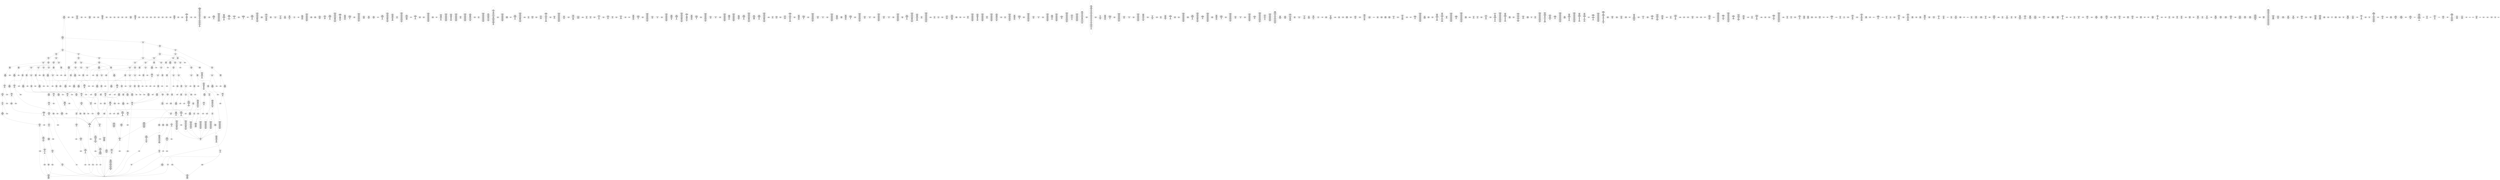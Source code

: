 /* Generated by GvGen v.1.0 (https://www.github.com/stricaud/gvgen) */

digraph G {
compound=true;
   node1 [label="[anywhere]"];
   node2 [label="# 0x0
PUSHX Data
PUSHX Data
MSTORE
PUSHX LogicData
CALLDATASIZE
LT
PUSHX Data
JUMPI
"];
   node3 [label="# 0xd
PUSHX Data
CALLDATALOAD
PUSHX BitData
SHR
PUSHX LogicData
GT
PUSHX Data
JUMPI
"];
   node4 [label="# 0x1e
PUSHX LogicData
GT
PUSHX Data
JUMPI
"];
   node5 [label="# 0x29
PUSHX LogicData
GT
PUSHX Data
JUMPI
"];
   node6 [label="# 0x34
PUSHX LogicData
GT
PUSHX Data
JUMPI
"];
   node7 [label="# 0x3f
PUSHX LogicData
EQ
PUSHX Data
JUMPI
"];
   node8 [label="# 0x4a
PUSHX LogicData
EQ
PUSHX Data
JUMPI
"];
   node9 [label="# 0x55
PUSHX LogicData
EQ
PUSHX Data
JUMPI
"];
   node10 [label="# 0x60
PUSHX Data
REVERT
"];
   node11 [label="# 0x64
JUMPDEST
PUSHX LogicData
EQ
PUSHX Data
JUMPI
"];
   node12 [label="# 0x70
PUSHX LogicData
EQ
PUSHX Data
JUMPI
"];
   node13 [label="# 0x7b
PUSHX Data
REVERT
"];
   node14 [label="# 0x7f
JUMPDEST
PUSHX LogicData
GT
PUSHX Data
JUMPI
"];
   node15 [label="# 0x8b
PUSHX LogicData
EQ
PUSHX Data
JUMPI
"];
   node16 [label="# 0x96
PUSHX LogicData
EQ
PUSHX Data
JUMPI
"];
   node17 [label="# 0xa1
PUSHX LogicData
EQ
PUSHX Data
JUMPI
"];
   node18 [label="# 0xac
PUSHX Data
REVERT
"];
   node19 [label="# 0xb0
JUMPDEST
PUSHX LogicData
EQ
PUSHX Data
JUMPI
"];
   node20 [label="# 0xbc
PUSHX LogicData
EQ
PUSHX Data
JUMPI
"];
   node21 [label="# 0xc7
PUSHX Data
REVERT
"];
   node22 [label="# 0xcb
JUMPDEST
PUSHX LogicData
GT
PUSHX Data
JUMPI
"];
   node23 [label="# 0xd7
PUSHX LogicData
GT
PUSHX Data
JUMPI
"];
   node24 [label="# 0xe2
PUSHX LogicData
EQ
PUSHX Data
JUMPI
"];
   node25 [label="# 0xed
PUSHX LogicData
EQ
PUSHX Data
JUMPI
"];
   node26 [label="# 0xf8
PUSHX LogicData
EQ
PUSHX Data
JUMPI
"];
   node27 [label="# 0x103
PUSHX Data
REVERT
"];
   node28 [label="# 0x107
JUMPDEST
PUSHX LogicData
EQ
PUSHX Data
JUMPI
"];
   node29 [label="# 0x113
PUSHX LogicData
EQ
PUSHX Data
JUMPI
"];
   node30 [label="# 0x11e
PUSHX Data
REVERT
"];
   node31 [label="# 0x122
JUMPDEST
PUSHX LogicData
GT
PUSHX Data
JUMPI
"];
   node32 [label="# 0x12e
PUSHX LogicData
EQ
PUSHX Data
JUMPI
"];
   node33 [label="# 0x139
PUSHX LogicData
EQ
PUSHX Data
JUMPI
"];
   node34 [label="# 0x144
PUSHX LogicData
EQ
PUSHX Data
JUMPI
"];
   node35 [label="# 0x14f
PUSHX Data
REVERT
"];
   node36 [label="# 0x153
JUMPDEST
PUSHX LogicData
EQ
PUSHX Data
JUMPI
"];
   node37 [label="# 0x15f
PUSHX LogicData
EQ
PUSHX Data
JUMPI
"];
   node38 [label="# 0x16a
PUSHX Data
REVERT
"];
   node39 [label="# 0x16e
JUMPDEST
PUSHX LogicData
GT
PUSHX Data
JUMPI
"];
   node40 [label="# 0x17a
PUSHX LogicData
GT
PUSHX Data
JUMPI
"];
   node41 [label="# 0x185
PUSHX LogicData
GT
PUSHX Data
JUMPI
"];
   node42 [label="# 0x190
PUSHX LogicData
EQ
PUSHX Data
JUMPI
"];
   node43 [label="# 0x19b
PUSHX LogicData
EQ
PUSHX Data
JUMPI
"];
   node44 [label="# 0x1a6
PUSHX LogicData
EQ
PUSHX Data
JUMPI
"];
   node45 [label="# 0x1b1
PUSHX Data
REVERT
"];
   node46 [label="# 0x1b5
JUMPDEST
PUSHX LogicData
EQ
PUSHX Data
JUMPI
"];
   node47 [label="# 0x1c1
PUSHX LogicData
EQ
PUSHX Data
JUMPI
"];
   node48 [label="# 0x1cc
PUSHX Data
REVERT
"];
   node49 [label="# 0x1d0
JUMPDEST
PUSHX LogicData
GT
PUSHX Data
JUMPI
"];
   node50 [label="# 0x1dc
PUSHX LogicData
EQ
PUSHX Data
JUMPI
"];
   node51 [label="# 0x1e7
PUSHX LogicData
EQ
PUSHX Data
JUMPI
"];
   node52 [label="# 0x1f2
PUSHX LogicData
EQ
PUSHX Data
JUMPI
"];
   node53 [label="# 0x1fd
PUSHX Data
REVERT
"];
   node54 [label="# 0x201
JUMPDEST
PUSHX LogicData
EQ
PUSHX Data
JUMPI
"];
   node55 [label="# 0x20d
PUSHX LogicData
EQ
PUSHX Data
JUMPI
"];
   node56 [label="# 0x218
PUSHX Data
REVERT
"];
   node57 [label="# 0x21c
JUMPDEST
PUSHX LogicData
GT
PUSHX Data
JUMPI
"];
   node58 [label="# 0x228
PUSHX LogicData
GT
PUSHX Data
JUMPI
"];
   node59 [label="# 0x233
PUSHX LogicData
EQ
PUSHX Data
JUMPI
"];
   node60 [label="# 0x23e
PUSHX LogicData
EQ
PUSHX Data
JUMPI
"];
   node61 [label="# 0x249
PUSHX LogicData
EQ
PUSHX Data
JUMPI
"];
   node62 [label="# 0x254
PUSHX Data
REVERT
"];
   node63 [label="# 0x258
JUMPDEST
PUSHX LogicData
EQ
PUSHX Data
JUMPI
"];
   node64 [label="# 0x264
PUSHX LogicData
EQ
PUSHX Data
JUMPI
"];
   node65 [label="# 0x26f
PUSHX Data
REVERT
"];
   node66 [label="# 0x273
JUMPDEST
PUSHX LogicData
GT
PUSHX Data
JUMPI
"];
   node67 [label="# 0x27f
PUSHX LogicData
EQ
PUSHX Data
JUMPI
"];
   node68 [label="# 0x28a
PUSHX LogicData
EQ
PUSHX Data
JUMPI
"];
   node69 [label="# 0x295
PUSHX LogicData
EQ
PUSHX Data
JUMPI
"];
   node70 [label="# 0x2a0
PUSHX Data
REVERT
"];
   node71 [label="# 0x2a4
JUMPDEST
PUSHX LogicData
EQ
PUSHX Data
JUMPI
"];
   node72 [label="# 0x2af
PUSHX LogicData
EQ
PUSHX Data
JUMPI
"];
   node73 [label="# 0x2ba
JUMPDEST
PUSHX Data
REVERT
"];
   node74 [label="# 0x2bf
JUMPDEST
CALLVALUE
ISZERO
PUSHX Data
JUMPI
"];
   node75 [label="# 0x2c7
PUSHX Data
REVERT
"];
   node76 [label="# 0x2cb
JUMPDEST
PUSHX Data
PUSHX Data
CALLDATASIZE
PUSHX Data
PUSHX Data
JUMP
"];
   node77 [label="# 0x2da
JUMPDEST
PUSHX Data
JUMP
"];
   node78 [label="# 0x2df
JUMPDEST
PUSHX MemData
MLOAD
MSTORE
PUSHX ArithData
ADD
"];
   node79 [label="# 0x2e9
JUMPDEST
PUSHX MemData
MLOAD
SUB
RETURN
"];
   node80 [label="# 0x2f2
JUMPDEST
CALLVALUE
ISZERO
PUSHX Data
JUMPI
"];
   node81 [label="# 0x2fa
PUSHX Data
REVERT
"];
   node82 [label="# 0x2fe
JUMPDEST
PUSHX Data
PUSHX Data
CALLDATASIZE
PUSHX Data
PUSHX Data
JUMP
"];
   node83 [label="# 0x30d
JUMPDEST
PUSHX Data
JUMP
"];
   node84 [label="# 0x312
JUMPDEST
PUSHX MemData
MLOAD
ISZERO
ISZERO
MSTORE
PUSHX ArithData
ADD
PUSHX Data
JUMP
"];
   node85 [label="# 0x322
JUMPDEST
CALLVALUE
ISZERO
PUSHX Data
JUMPI
"];
   node86 [label="# 0x32a
PUSHX Data
REVERT
"];
   node87 [label="# 0x32e
JUMPDEST
PUSHX Data
PUSHX Data
CALLDATASIZE
PUSHX Data
PUSHX Data
JUMP
"];
   node88 [label="# 0x33d
JUMPDEST
PUSHX Data
JUMP
"];
   node89 [label="# 0x342
JUMPDEST
STOP
"];
   node90 [label="# 0x344
JUMPDEST
CALLVALUE
ISZERO
PUSHX Data
JUMPI
"];
   node91 [label="# 0x34c
PUSHX Data
REVERT
"];
   node92 [label="# 0x350
JUMPDEST
PUSHX Data
PUSHX Data
JUMP
"];
   node93 [label="# 0x359
JUMPDEST
PUSHX MemData
MLOAD
PUSHX Data
PUSHX Data
JUMP
"];
   node94 [label="# 0x366
JUMPDEST
CALLVALUE
ISZERO
PUSHX Data
JUMPI
"];
   node95 [label="# 0x36e
PUSHX Data
REVERT
"];
   node96 [label="# 0x372
JUMPDEST
PUSHX Data
PUSHX Data
CALLDATASIZE
PUSHX Data
PUSHX Data
JUMP
"];
   node97 [label="# 0x381
JUMPDEST
PUSHX Data
JUMP
"];
   node98 [label="# 0x386
JUMPDEST
CALLVALUE
ISZERO
PUSHX Data
JUMPI
"];
   node99 [label="# 0x38e
PUSHX Data
REVERT
"];
   node100 [label="# 0x392
JUMPDEST
PUSHX Data
PUSHX Data
CALLDATASIZE
PUSHX Data
PUSHX Data
JUMP
"];
   node101 [label="# 0x3a1
JUMPDEST
PUSHX Data
JUMP
"];
   node102 [label="# 0x3a6
JUMPDEST
CALLVALUE
ISZERO
PUSHX Data
JUMPI
"];
   node103 [label="# 0x3ae
PUSHX Data
REVERT
"];
   node104 [label="# 0x3b2
JUMPDEST
PUSHX Data
PUSHX Data
CALLDATASIZE
PUSHX Data
PUSHX Data
JUMP
"];
   node105 [label="# 0x3c1
JUMPDEST
PUSHX Data
PUSHX Data
MSTORE
PUSHX Data
MSTORE
PUSHX Data
SHA3
SLOAD
PUSHX BitData
AND
JUMP
"];
   node106 [label="# 0x3d6
JUMPDEST
CALLVALUE
ISZERO
PUSHX Data
JUMPI
"];
   node107 [label="# 0x3de
PUSHX Data
REVERT
"];
   node108 [label="# 0x3e2
JUMPDEST
PUSHX Data
PUSHX Data
CALLDATASIZE
PUSHX Data
PUSHX Data
JUMP
"];
   node109 [label="# 0x3f1
JUMPDEST
PUSHX Data
JUMP
"];
   node110 [label="# 0x3f6
JUMPDEST
CALLVALUE
ISZERO
PUSHX Data
JUMPI
"];
   node111 [label="# 0x3fe
PUSHX Data
REVERT
"];
   node112 [label="# 0x402
JUMPDEST
PUSHX Data
PUSHX Data
CALLDATASIZE
PUSHX Data
PUSHX Data
JUMP
"];
   node113 [label="# 0x411
JUMPDEST
PUSHX Data
JUMP
"];
   node114 [label="# 0x416
JUMPDEST
CALLVALUE
ISZERO
PUSHX Data
JUMPI
"];
   node115 [label="# 0x41e
PUSHX Data
REVERT
"];
   node116 [label="# 0x422
JUMPDEST
PUSHX Data
PUSHX Data
CALLDATASIZE
PUSHX Data
PUSHX Data
JUMP
"];
   node117 [label="# 0x431
JUMPDEST
PUSHX Data
JUMP
"];
   node118 [label="# 0x436
JUMPDEST
PUSHX Data
PUSHX Data
CALLDATASIZE
PUSHX Data
PUSHX Data
JUMP
"];
   node119 [label="# 0x444
JUMPDEST
PUSHX Data
JUMP
"];
   node120 [label="# 0x449
JUMPDEST
CALLVALUE
ISZERO
PUSHX Data
JUMPI
"];
   node121 [label="# 0x451
PUSHX Data
REVERT
"];
   node122 [label="# 0x455
JUMPDEST
PUSHX Data
PUSHX Data
CALLDATASIZE
PUSHX Data
PUSHX Data
JUMP
"];
   node123 [label="# 0x464
JUMPDEST
PUSHX Data
JUMP
"];
   node124 [label="# 0x469
JUMPDEST
CALLVALUE
ISZERO
PUSHX Data
JUMPI
"];
   node125 [label="# 0x471
PUSHX Data
REVERT
"];
   node126 [label="# 0x475
JUMPDEST
PUSHX Data
PUSHX Data
JUMP
"];
   node127 [label="# 0x47e
JUMPDEST
CALLVALUE
ISZERO
PUSHX Data
JUMPI
"];
   node128 [label="# 0x486
PUSHX Data
REVERT
"];
   node129 [label="# 0x48a
JUMPDEST
PUSHX Data
PUSHX Data
CALLDATASIZE
PUSHX Data
PUSHX Data
JUMP
"];
   node130 [label="# 0x499
JUMPDEST
PUSHX Data
JUMP
"];
   node131 [label="# 0x49e
JUMPDEST
PUSHX MemData
MLOAD
PUSHX Data
PUSHX Data
JUMP
"];
   node132 [label="# 0x4ab
JUMPDEST
CALLVALUE
ISZERO
PUSHX Data
JUMPI
"];
   node133 [label="# 0x4b3
PUSHX Data
REVERT
"];
   node134 [label="# 0x4b7
JUMPDEST
PUSHX Data
PUSHX Data
CALLDATASIZE
PUSHX Data
PUSHX Data
JUMP
"];
   node135 [label="# 0x4c6
JUMPDEST
PUSHX Data
MSTORE
PUSHX Data
PUSHX Data
MSTORE
PUSHX Data
SHA3
SLOAD
ISZERO
ISZERO
JUMP
"];
   node136 [label="# 0x4da
JUMPDEST
CALLVALUE
ISZERO
PUSHX Data
JUMPI
"];
   node137 [label="# 0x4e2
PUSHX Data
REVERT
"];
   node138 [label="# 0x4e6
JUMPDEST
PUSHX Data
PUSHX Data
CALLDATASIZE
PUSHX Data
PUSHX Data
JUMP
"];
   node139 [label="# 0x4f5
JUMPDEST
PUSHX Data
JUMP
"];
   node140 [label="# 0x4fa
JUMPDEST
CALLVALUE
ISZERO
PUSHX Data
JUMPI
"];
   node141 [label="# 0x502
PUSHX Data
REVERT
"];
   node142 [label="# 0x506
JUMPDEST
PUSHX Data
PUSHX Data
CALLDATASIZE
PUSHX Data
PUSHX Data
JUMP
"];
   node143 [label="# 0x515
JUMPDEST
PUSHX Data
JUMP
"];
   node144 [label="# 0x51a
JUMPDEST
CALLVALUE
ISZERO
PUSHX Data
JUMPI
"];
   node145 [label="# 0x522
PUSHX Data
REVERT
"];
   node146 [label="# 0x526
JUMPDEST
PUSHX Data
PUSHX Data
JUMP
"];
   node147 [label="# 0x52f
JUMPDEST
CALLVALUE
ISZERO
PUSHX Data
JUMPI
"];
   node148 [label="# 0x537
PUSHX Data
REVERT
"];
   node149 [label="# 0x53b
JUMPDEST
PUSHX Data
PUSHX StorData
SLOAD
JUMP
"];
   node150 [label="# 0x545
JUMPDEST
CALLVALUE
ISZERO
PUSHX Data
JUMPI
"];
   node151 [label="# 0x54d
PUSHX Data
REVERT
"];
   node152 [label="# 0x551
JUMPDEST
PUSHX Data
PUSHX StorData
SLOAD
JUMP
"];
   node153 [label="# 0x55b
JUMPDEST
CALLVALUE
ISZERO
PUSHX Data
JUMPI
"];
   node154 [label="# 0x563
PUSHX Data
REVERT
"];
   node155 [label="# 0x567
JUMPDEST
PUSHX Data
PUSHX Data
CALLDATASIZE
PUSHX Data
PUSHX Data
JUMP
"];
   node156 [label="# 0x576
JUMPDEST
PUSHX Data
JUMP
"];
   node157 [label="# 0x57b
JUMPDEST
CALLVALUE
ISZERO
PUSHX Data
JUMPI
"];
   node158 [label="# 0x583
PUSHX Data
REVERT
"];
   node159 [label="# 0x587
JUMPDEST
PUSHX StorData
SLOAD
PUSHX MemData
MLOAD
PUSHX ArithData
PUSHX BitData
PUSHX BitData
SHL
SUB
AND
MSTORE
PUSHX ArithData
ADD
PUSHX Data
JUMP
"];
   node160 [label="# 0x5a3
JUMPDEST
CALLVALUE
ISZERO
PUSHX Data
JUMPI
"];
   node161 [label="# 0x5ab
PUSHX Data
REVERT
"];
   node162 [label="# 0x5af
JUMPDEST
PUSHX Data
PUSHX Data
CALLDATASIZE
PUSHX Data
PUSHX Data
JUMP
"];
   node163 [label="# 0x5be
JUMPDEST
PUSHX Data
JUMP
"];
   node164 [label="# 0x5c3
JUMPDEST
CALLVALUE
ISZERO
PUSHX Data
JUMPI
"];
   node165 [label="# 0x5cb
PUSHX Data
REVERT
"];
   node166 [label="# 0x5cf
JUMPDEST
PUSHX Data
PUSHX Data
JUMP
"];
   node167 [label="# 0x5d8
JUMPDEST
CALLVALUE
ISZERO
PUSHX Data
JUMPI
"];
   node168 [label="# 0x5e0
PUSHX Data
REVERT
"];
   node169 [label="# 0x5e4
JUMPDEST
PUSHX Data
PUSHX Data
CALLDATASIZE
PUSHX Data
PUSHX Data
JUMP
"];
   node170 [label="# 0x5f3
JUMPDEST
PUSHX Data
JUMP
"];
   node171 [label="# 0x5f8
JUMPDEST
CALLVALUE
ISZERO
PUSHX Data
JUMPI
"];
   node172 [label="# 0x600
PUSHX Data
REVERT
"];
   node173 [label="# 0x604
JUMPDEST
PUSHX Data
PUSHX Data
CALLDATASIZE
PUSHX Data
PUSHX Data
JUMP
"];
   node174 [label="# 0x613
JUMPDEST
PUSHX Data
JUMP
"];
   node175 [label="# 0x618
JUMPDEST
CALLVALUE
ISZERO
PUSHX Data
JUMPI
"];
   node176 [label="# 0x620
PUSHX Data
REVERT
"];
   node177 [label="# 0x624
JUMPDEST
PUSHX Data
PUSHX Data
CALLDATASIZE
PUSHX Data
PUSHX Data
JUMP
"];
   node178 [label="# 0x633
JUMPDEST
PUSHX Data
JUMP
"];
   node179 [label="# 0x638
JUMPDEST
CALLVALUE
ISZERO
PUSHX Data
JUMPI
"];
   node180 [label="# 0x640
PUSHX Data
REVERT
"];
   node181 [label="# 0x644
JUMPDEST
PUSHX Data
PUSHX Data
CALLDATASIZE
PUSHX Data
PUSHX Data
JUMP
"];
   node182 [label="# 0x653
JUMPDEST
PUSHX Data
JUMP
"];
   node183 [label="# 0x658
JUMPDEST
CALLVALUE
ISZERO
PUSHX Data
JUMPI
"];
   node184 [label="# 0x660
PUSHX Data
REVERT
"];
   node185 [label="# 0x664
JUMPDEST
PUSHX Data
PUSHX Data
CALLDATASIZE
PUSHX Data
PUSHX Data
JUMP
"];
   node186 [label="# 0x673
JUMPDEST
PUSHX Data
JUMP
"];
   node187 [label="# 0x678
JUMPDEST
PUSHX Data
PUSHX Data
JUMP
"];
   node188 [label="# 0x680
JUMPDEST
CALLVALUE
ISZERO
PUSHX Data
JUMPI
"];
   node189 [label="# 0x688
PUSHX Data
REVERT
"];
   node190 [label="# 0x68c
JUMPDEST
PUSHX Data
PUSHX Data
CALLDATASIZE
PUSHX Data
PUSHX Data
JUMP
"];
   node191 [label="# 0x69b
JUMPDEST
PUSHX Data
MSTORE
PUSHX Data
PUSHX Data
MSTORE
PUSHX Data
SHA3
SLOAD
JUMP
"];
   node192 [label="# 0x6ad
JUMPDEST
CALLVALUE
ISZERO
PUSHX Data
JUMPI
"];
   node193 [label="# 0x6b5
PUSHX Data
REVERT
"];
   node194 [label="# 0x6b9
JUMPDEST
PUSHX Data
PUSHX Data
JUMP
"];
   node195 [label="# 0x6c2
JUMPDEST
PUSHX Data
PUSHX Data
JUMP
"];
   node196 [label="# 0x6ca
JUMPDEST
CALLVALUE
ISZERO
PUSHX Data
JUMPI
"];
   node197 [label="# 0x6d2
PUSHX Data
REVERT
"];
   node198 [label="# 0x6d6
JUMPDEST
PUSHX Data
PUSHX Data
CALLDATASIZE
PUSHX Data
PUSHX Data
JUMP
"];
   node199 [label="# 0x6e5
JUMPDEST
PUSHX Data
JUMP
"];
   node200 [label="# 0x6ea
JUMPDEST
CALLVALUE
ISZERO
PUSHX Data
JUMPI
"];
   node201 [label="# 0x6f2
PUSHX Data
REVERT
"];
   node202 [label="# 0x6f6
JUMPDEST
PUSHX Data
PUSHX Data
CALLDATASIZE
PUSHX Data
PUSHX Data
JUMP
"];
   node203 [label="# 0x705
JUMPDEST
PUSHX Data
JUMP
"];
   node204 [label="# 0x70a
JUMPDEST
CALLVALUE
ISZERO
PUSHX Data
JUMPI
"];
   node205 [label="# 0x712
PUSHX Data
REVERT
"];
   node206 [label="# 0x716
JUMPDEST
PUSHX Data
PUSHX Data
CALLDATASIZE
PUSHX Data
PUSHX Data
JUMP
"];
   node207 [label="# 0x725
JUMPDEST
PUSHX ArithData
PUSHX BitData
PUSHX BitData
SHL
SUB
AND
PUSHX Data
MSTORE
PUSHX Data
PUSHX Data
MSTORE
PUSHX Data
SHA3
AND
MSTORE
MSTORE
SHA3
SLOAD
PUSHX BitData
AND
JUMP
"];
   node208 [label="# 0x753
JUMPDEST
CALLVALUE
ISZERO
PUSHX Data
JUMPI
"];
   node209 [label="# 0x75b
PUSHX Data
REVERT
"];
   node210 [label="# 0x75f
JUMPDEST
PUSHX Data
PUSHX Data
CALLDATASIZE
PUSHX Data
PUSHX Data
JUMP
"];
   node211 [label="# 0x76e
JUMPDEST
PUSHX Data
JUMP
"];
   node212 [label="# 0x773
JUMPDEST
CALLVALUE
ISZERO
PUSHX Data
JUMPI
"];
   node213 [label="# 0x77b
PUSHX Data
REVERT
"];
   node214 [label="# 0x77f
JUMPDEST
PUSHX Data
PUSHX Data
CALLDATASIZE
PUSHX Data
PUSHX Data
JUMP
"];
   node215 [label="# 0x78e
JUMPDEST
PUSHX Data
JUMP
"];
   node216 [label="# 0x793
JUMPDEST
CALLVALUE
ISZERO
PUSHX Data
JUMPI
"];
   node217 [label="# 0x79b
PUSHX Data
REVERT
"];
   node218 [label="# 0x79f
JUMPDEST
PUSHX Data
PUSHX Data
CALLDATASIZE
PUSHX Data
PUSHX Data
JUMP
"];
   node219 [label="# 0x7ae
JUMPDEST
PUSHX ArithData
PUSHX ArithData
MSTORE
PUSHX Data
MSTORE
PUSHX Data
SHA3
SLOAD
PUSHX ArithData
ADD
SLOAD
PUSHX ArithData
ADD
SLOAD
PUSHX ArithData
ADD
SLOAD
MLOAD
PUSHX ArithData
ADD
MSTORE
PUSHX ArithData
ADD
SLOAD
MSTORE
PUSHX ArithData
ADD
SLOAD
ADD
MSTORE
PUSHX ArithData
ADD
SLOAD
ADD
MSTORE
PUSHX ArithData
ADD
SLOAD
PUSHX ArithData
ADD
MSTORE
PUSHX ArithData
ADD
SLOAD
PUSHX ArithData
ADD
MSTORE
PUSHX ArithData
ADD
SLOAD
ADD
SLOAD
PUSHX BitData
AND
JUMP
"];
   node220 [label="# 0x828
JUMPDEST
PUSHX MemData
MLOAD
PUSHX Data
PUSHX Data
JUMP
"];
   node221 [label="# 0x83b
JUMPDEST
CALLVALUE
ISZERO
PUSHX Data
JUMPI
"];
   node222 [label="# 0x843
PUSHX Data
REVERT
"];
   node223 [label="# 0x847
JUMPDEST
PUSHX Data
PUSHX Data
CALLDATASIZE
PUSHX Data
PUSHX Data
JUMP
"];
   node224 [label="# 0x856
JUMPDEST
PUSHX Data
JUMP
"];
   node225 [label="# 0x85b
JUMPDEST
PUSHX Data
PUSHX ArithData
PUSHX BitData
PUSHX BitData
SHL
SUB
AND
PUSHX Data
JUMPI
"];
   node226 [label="# 0x86c
PUSHX MemData
MLOAD
PUSHX BitData
PUSHX BitData
SHL
MSTORE
PUSHX Data
PUSHX ArithData
ADD
MSTORE
PUSHX Data
PUSHX ArithData
ADD
MSTORE
PUSHX Data
PUSHX ArithData
ADD
MSTORE
PUSHX Data
PUSHX ArithData
ADD
MSTORE
PUSHX ArithData
ADD
"];
   node227 [label="# 0x8d5
JUMPDEST
PUSHX MemData
MLOAD
SUB
REVERT
"];
   node228 [label="# 0x8de
JUMPDEST
PUSHX Data
MSTORE
PUSHX Data
MSTORE
PUSHX Data
SHA3
PUSHX ArithData
PUSHX BitData
PUSHX BitData
SHL
SUB
AND
MSTORE
MSTORE
SHA3
SLOAD
JUMP
"];
   node229 [label="# 0x904
JUMPDEST
PUSHX Data
PUSHX ArithData
PUSHX BitData
PUSHX BitData
SHL
SUB
NOT
AND
PUSHX LogicData
EQ
PUSHX Data
JUMPI
"];
   node230 [label="# 0x939
PUSHX ArithData
PUSHX BitData
PUSHX BitData
SHL
SUB
NOT
AND
PUSHX LogicData
EQ
"];
   node231 [label="# 0x967
JUMPDEST
PUSHX Data
JUMPI
"];
   node232 [label="# 0x96d
PUSHX LogicData
PUSHX ArithData
PUSHX BitData
PUSHX BitData
SHL
SUB
NOT
AND
EQ
"];
   node233 [label="# 0x99b
JUMPDEST
JUMP
"];
   node234 [label="# 0x9a1
JUMPDEST
PUSHX StorData
SLOAD
PUSHX ArithData
PUSHX BitData
PUSHX BitData
SHL
SUB
AND
CALLER
EQ
PUSHX Data
JUMPI
"];
   node235 [label="# 0x9b4
PUSHX MemData
MLOAD
PUSHX BitData
PUSHX BitData
SHL
MSTORE
PUSHX Data
PUSHX ArithData
ADD
MSTORE
PUSHX ArithData
ADD
MSTORE
PUSHX MemData
MLOAD
PUSHX Data
PUSHX Data
CODECOPY
MLOAD
MSTORE
PUSHX ArithData
ADD
MSTORE
PUSHX ArithData
ADD
PUSHX Data
JUMP
"];
   node236 [label="# 0x9e9
JUMPDEST
PUSHX Data
PUSHX Data
JUMP
"];
   node237 [label="# 0x9f2
JUMPDEST
JUMP
"];
   node238 [label="# 0x9f5
JUMPDEST
PUSHX Data
PUSHX StorData
SLOAD
PUSHX Data
PUSHX Data
JUMP
"];
   node239 [label="# 0xa04
JUMPDEST
PUSHX ArithData
ADD
PUSHX ArithData
DIV
MUL
PUSHX ArithData
ADD
PUSHX MemData
MLOAD
ADD
PUSHX Data
MSTORE
MSTORE
PUSHX ArithData
ADD
SLOAD
PUSHX Data
PUSHX Data
JUMP
"];
   node240 [label="# 0xa30
JUMPDEST
ISZERO
PUSHX Data
JUMPI
"];
   node241 [label="# 0xa37
PUSHX LogicData
LT
PUSHX Data
JUMPI
"];
   node242 [label="# 0xa3f
PUSHX ArithData
SLOAD
DIV
MUL
MSTORE
PUSHX ArithData
ADD
PUSHX Data
JUMP
"];
   node243 [label="# 0xa52
JUMPDEST
ADD
PUSHX Data
MSTORE
PUSHX Data
PUSHX Data
SHA3
"];
   node244 [label="# 0xa60
JUMPDEST
SLOAD
MSTORE
PUSHX ArithData
ADD
PUSHX ArithData
ADD
GT
PUSHX Data
JUMPI
"];
   node245 [label="# 0xa74
SUB
PUSHX BitData
AND
ADD
"];
   node246 [label="# 0xa7d
JUMPDEST
JUMP
"];
   node247 [label="# 0xa87
JUMPDEST
PUSHX Data
MSTORE
PUSHX Data
PUSHX Data
MSTORE
PUSHX Data
SHA3
SLOAD
PUSHX Data
PUSHX Data
JUMPI
"];
   node248 [label="# 0xa9e
PUSHX MemData
MLOAD
PUSHX BitData
PUSHX BitData
SHL
MSTORE
PUSHX Data
PUSHX ArithData
ADD
MSTORE
PUSHX Data
PUSHX ArithData
ADD
MSTORE
PUSHX Data
PUSHX ArithData
ADD
MSTORE
PUSHX ArithData
ADD
PUSHX Data
JUMP
"];
   node249 [label="# 0xae5
JUMPDEST
PUSHX Data
PUSHX Data
JUMP
"];
   node250 [label="# 0xaee
JUMPDEST
PUSHX Data
PUSHX Data
JUMP
"];
   node251 [label="# 0xaf7
JUMPDEST
PUSHX MemData
MLOAD
PUSHX ArithData
ADD
PUSHX Data
PUSHX Data
JUMP
"];
   node252 [label="# 0xb08
JUMPDEST
PUSHX MemData
MLOAD
PUSHX ArithData
SUB
SUB
MSTORE
PUSHX Data
MSTORE
JUMP
"];
   node253 [label="# 0xb1e
JUMPDEST
PUSHX StorData
SLOAD
PUSHX ArithData
PUSHX BitData
PUSHX BitData
SHL
SUB
AND
CALLER
EQ
PUSHX Data
JUMPI
"];
   node254 [label="# 0xb31
PUSHX MemData
MLOAD
PUSHX BitData
PUSHX BitData
SHL
MSTORE
PUSHX Data
PUSHX ArithData
ADD
MSTORE
PUSHX ArithData
ADD
MSTORE
PUSHX MemData
MLOAD
PUSHX Data
PUSHX Data
CODECOPY
MLOAD
MSTORE
PUSHX ArithData
ADD
MSTORE
PUSHX ArithData
ADD
PUSHX Data
JUMP
"];
   node255 [label="# 0xb66
JUMPDEST
PUSHX ArithData
PUSHX BitData
PUSHX BitData
SHL
SUB
AND
PUSHX Data
MSTORE
PUSHX Data
PUSHX Data
MSTORE
PUSHX Data
SHA3
SLOAD
PUSHX BitData
NOT
AND
SSTORE
JUMP
"];
   node256 [label="# 0xb87
JUMPDEST
CALLER
PUSHX Data
MSTORE
PUSHX Data
PUSHX Data
MSTORE
PUSHX Data
SHA3
SLOAD
PUSHX BitData
AND
PUSHX Data
JUMPI
"];
   node257 [label="# 0xba0
PUSHX StorData
SLOAD
PUSHX ArithData
PUSHX BitData
PUSHX BitData
SHL
SUB
AND
CALLER
EQ
"];
   node258 [label="# 0xbaf
JUMPDEST
PUSHX Data
JUMPI
"];
   node259 [label="# 0xbb4
PUSHX MemData
MLOAD
PUSHX BitData
PUSHX BitData
SHL
MSTORE
PUSHX Data
PUSHX ArithData
ADD
MSTORE
PUSHX Data
PUSHX ArithData
ADD
MSTORE
PUSHX BitData
PUSHX BitData
SHL
PUSHX ArithData
ADD
MSTORE
PUSHX ArithData
ADD
PUSHX Data
JUMP
"];
   node260 [label="# 0xbf5
JUMPDEST
PUSHX StorData
SLOAD
PUSHX Data
PUSHX Data
PUSHX Data
JUMP
"];
   node261 [label="# 0xc05
JUMPDEST
SSTORE
PUSHX Data
PUSHX StorData
SLOAD
PUSHX Data
JUMP
"];
   node262 [label="# 0xc1b
JUMPDEST
PUSHX Data
PUSHX StorData
SLOAD
PUSHX Data
JUMP
"];
   node263 [label="# 0xc26
JUMPDEST
JUMP
"];
   node264 [label="# 0xc2e
JUMPDEST
PUSHX StorData
SLOAD
PUSHX ArithData
PUSHX BitData
PUSHX BitData
SHL
SUB
AND
CALLER
EQ
PUSHX Data
JUMPI
"];
   node265 [label="# 0xc41
PUSHX MemData
MLOAD
PUSHX BitData
PUSHX BitData
SHL
MSTORE
PUSHX Data
PUSHX ArithData
ADD
MSTORE
PUSHX ArithData
ADD
MSTORE
PUSHX MemData
MLOAD
PUSHX Data
PUSHX Data
CODECOPY
MLOAD
MSTORE
PUSHX ArithData
ADD
MSTORE
PUSHX ArithData
ADD
PUSHX Data
JUMP
"];
   node266 [label="# 0xc76
JUMPDEST
PUSHX StorData
SLOAD
PUSHX Data
MSTORE
PUSHX Data
PUSHX Data
MSTORE
PUSHX Data
SHA3
PUSHX ArithData
ADD
SLOAD
PUSHX Data
MSTORE
SHA3
SLOAD
PUSHX Data
PUSHX Data
JUMP
"];
   node267 [label="# 0xca2
JUMPDEST
GT
ISZERO
PUSHX Data
JUMPI
"];
   node268 [label="# 0xca9
PUSHX MemData
MLOAD
PUSHX BitData
PUSHX BitData
SHL
MSTORE
PUSHX Data
PUSHX ArithData
ADD
MSTORE
PUSHX Data
PUSHX ArithData
ADD
MSTORE
PUSHX Data
PUSHX ArithData
ADD
MSTORE
PUSHX BitData
PUSHX BitData
SHL
PUSHX ArithData
ADD
MSTORE
PUSHX ArithData
ADD
PUSHX Data
JUMP
"];
   node269 [label="# 0xcfc
JUMPDEST
PUSHX Data
PUSHX StorData
SLOAD
PUSHX MemData
MLOAD
PUSHX ArithData
ADD
PUSHX Data
MSTORE
PUSHX Data
MSTORE
PUSHX Data
JUMP
"];
   node270 [label="# 0xd19
JUMPDEST
JUMP
"];
   node271 [label="# 0xd1d
JUMPDEST
PUSHX ArithData
PUSHX BitData
PUSHX BitData
SHL
SUB
AND
CALLER
EQ
PUSHX Data
JUMPI
"];
   node272 [label="# 0xd2f
PUSHX Data
CALLER
PUSHX Data
JUMP
"];
   node273 [label="# 0xd39
JUMPDEST
PUSHX Data
JUMPI
"];
   node274 [label="# 0xd3e
PUSHX MemData
MLOAD
PUSHX BitData
PUSHX BitData
SHL
MSTORE
PUSHX Data
PUSHX ArithData
ADD
MSTORE
PUSHX Data
PUSHX ArithData
ADD
MSTORE
PUSHX Data
PUSHX ArithData
ADD
MSTORE
PUSHX Data
PUSHX ArithData
ADD
MSTORE
PUSHX ArithData
ADD
PUSHX Data
JUMP
"];
   node275 [label="# 0xdab
JUMPDEST
PUSHX Data
PUSHX Data
JUMP
"];
   node276 [label="# 0xdb8
JUMPDEST
JUMP
"];
   node277 [label="# 0xdbf
JUMPDEST
PUSHX StorData
SLOAD
PUSHX Data
MSTORE
PUSHX Data
PUSHX Data
MSTORE
PUSHX Data
SHA3
PUSHX ArithData
ADD
SLOAD
ORIGIN
CALLER
EQ
PUSHX Data
JUMPI
"];
   node278 [label="# 0xddc
PUSHX MemData
MLOAD
PUSHX BitData
PUSHX BitData
SHL
MSTORE
PUSHX Data
PUSHX ArithData
ADD
MSTORE
PUSHX Data
PUSHX ArithData
ADD
MSTORE
PUSHX Data
PUSHX ArithData
ADD
MSTORE
PUSHX ArithData
ADD
PUSHX Data
JUMP
"];
   node279 [label="# 0xe23
JUMPDEST
PUSHX StorData
SLOAD
PUSHX Data
MSTORE
PUSHX Data
PUSHX Data
MSTORE
PUSHX Data
SHA3
CALLER
MSTORE
MSTORE
SHA3
SLOAD
PUSHX BitData
AND
ISZERO
PUSHX Data
JUMPI
"];
   node280 [label="# 0xe49
PUSHX MemData
MLOAD
PUSHX BitData
PUSHX BitData
SHL
MSTORE
PUSHX Data
PUSHX ArithData
ADD
MSTORE
PUSHX Data
PUSHX ArithData
ADD
MSTORE
PUSHX Data
PUSHX ArithData
ADD
MSTORE
PUSHX ArithData
ADD
PUSHX Data
JUMP
"];
   node281 [label="# 0xe90
JUMPDEST
CALLVALUE
LT
ISZERO
PUSHX Data
JUMPI
"];
   node282 [label="# 0xe99
PUSHX MemData
MLOAD
PUSHX BitData
PUSHX BitData
SHL
MSTORE
PUSHX Data
PUSHX ArithData
ADD
MSTORE
PUSHX Data
PUSHX ArithData
ADD
MSTORE
PUSHX Data
PUSHX ArithData
ADD
MSTORE
PUSHX ArithData
ADD
PUSHX Data
JUMP
"];
   node283 [label="# 0xee0
JUMPDEST
PUSHX Data
PUSHX StorData
SLOAD
PUSHX Data
MSTORE
PUSHX Data
PUSHX Data
MSTORE
PUSHX Data
SHA3
PUSHX ArithData
ADD
SLOAD
PUSHX BitData
AND
PUSHX LogicData
GT
ISZERO
PUSHX Data
JUMPI
"];
   node284 [label="# 0xf04
PUSHX Data
PUSHX Data
JUMP
"];
   node285 [label="# 0xf0b
JUMPDEST
EQ
PUSHX Data
JUMPI
"];
   node286 [label="# 0xf11
PUSHX MemData
MLOAD
PUSHX BitData
PUSHX BitData
SHL
MSTORE
PUSHX Data
PUSHX ArithData
ADD
MSTORE
PUSHX Data
PUSHX ArithData
ADD
MSTORE
PUSHX Data
PUSHX ArithData
ADD
MSTORE
PUSHX Data
PUSHX ArithData
ADD
MSTORE
PUSHX ArithData
ADD
PUSHX Data
JUMP
"];
   node287 [label="# 0xf7e
JUMPDEST
PUSHX Data
PUSHX StorData
SLOAD
CALLER
PUSHX MemData
MLOAD
PUSHX ArithData
ADD
PUSHX Data
MSTORE
PUSHX BitData
SHL
PUSHX BitData
NOT
AND
PUSHX ArithData
ADD
MSTORE
PUSHX ArithData
ADD
JUMP
"];
   node288 [label="# 0xfb0
JUMPDEST
PUSHX MemData
MLOAD
PUSHX ArithData
SUB
SUB
MSTORE
PUSHX Data
MSTORE
MLOAD
PUSHX ArithData
ADD
SHA3
PUSHX Data
PUSHX ArithData
MUL
PUSHX ArithData
ADD
PUSHX MemData
MLOAD
ADD
PUSHX Data
MSTORE
MSTORE
PUSHX ArithData
ADD
PUSHX ArithData
MUL
CALLDATACOPY
PUSHX Data
ADD
MSTORE
PUSHX StorData
SLOAD
MSTORE
PUSHX ArithData
PUSHX Data
MSTORE
PUSHX Data
SHA3
ADD
SLOAD
PUSHX Data
JUMP
"];
   node289 [label="# 0x1019
JUMPDEST
PUSHX Data
JUMPI
"];
   node290 [label="# 0x101e
PUSHX MemData
MLOAD
PUSHX BitData
PUSHX BitData
SHL
MSTORE
PUSHX Data
PUSHX ArithData
ADD
MSTORE
PUSHX Data
PUSHX ArithData
ADD
MSTORE
PUSHX Data
PUSHX ArithData
ADD
MSTORE
PUSHX ArithData
ADD
PUSHX Data
JUMP
"];
   node291 [label="# 0x1065
JUMPDEST
PUSHX Data
PUSHX Data
PUSHX Data
JUMP
"];
   node292 [label="# 0x106f
JUMPDEST
JUMP
"];
   node293 [label="# 0x1075
JUMPDEST
PUSHX StorData
SLOAD
PUSHX ArithData
PUSHX BitData
PUSHX BitData
SHL
SUB
AND
CALLER
EQ
PUSHX Data
JUMPI
"];
   node294 [label="# 0x1088
PUSHX MemData
MLOAD
PUSHX BitData
PUSHX BitData
SHL
MSTORE
PUSHX Data
PUSHX ArithData
ADD
MSTORE
PUSHX ArithData
ADD
MSTORE
PUSHX MemData
MLOAD
PUSHX Data
PUSHX Data
CODECOPY
MLOAD
MSTORE
PUSHX ArithData
ADD
MSTORE
PUSHX ArithData
ADD
PUSHX Data
JUMP
"];
   node295 [label="# 0x10bd
JUMPDEST
PUSHX Data
"];
   node296 [label="# 0x10c1
JUMPDEST
LT
ISZERO
PUSHX Data
JUMPI
"];
   node297 [label="# 0x10ca
PUSHX Data
PUSHX Data
PUSHX Data
LT
PUSHX Data
JUMPI
"];
   node298 [label="# 0x10da
PUSHX Data
PUSHX Data
JUMP
"];
   node299 [label="# 0x10e1
JUMPDEST
PUSHX ArithData
MUL
ADD
PUSHX ArithData
ADD
PUSHX Data
PUSHX Data
JUMP
"];
   node300 [label="# 0x10f6
JUMPDEST
PUSHX ArithData
PUSHX BitData
PUSHX BitData
SHL
SUB
AND
MSTORE
PUSHX ArithData
ADD
MSTORE
PUSHX ArithData
ADD
PUSHX Data
SHA3
SLOAD
PUSHX BitData
NOT
AND
ISZERO
ISZERO
OR
SSTORE
PUSHX Data
PUSHX Data
JUMP
"];
   node301 [label="# 0x1128
JUMPDEST
PUSHX Data
JUMP
"];
   node302 [label="# 0x1130
JUMPDEST
PUSHX StorData
SLOAD
PUSHX ArithData
PUSHX BitData
PUSHX BitData
SHL
SUB
AND
CALLER
EQ
PUSHX Data
JUMPI
"];
   node303 [label="# 0x1143
PUSHX MemData
MLOAD
PUSHX BitData
PUSHX BitData
SHL
MSTORE
PUSHX Data
PUSHX ArithData
ADD
MSTORE
PUSHX ArithData
ADD
MSTORE
PUSHX MemData
MLOAD
PUSHX Data
PUSHX Data
CODECOPY
MLOAD
MSTORE
PUSHX ArithData
ADD
MSTORE
PUSHX ArithData
ADD
PUSHX Data
JUMP
"];
   node304 [label="# 0x1178
JUMPDEST
PUSHX StorData
SLOAD
PUSHX MemData
MLOAD
PUSHX ArithData
PUSHX BitData
PUSHX BitData
SHL
SUB
AND
SELFBALANCE
PUSHX Data
GAS
CALL
RETURNDATASIZE
PUSHX LogicData
EQ
PUSHX Data
JUMPI
"];
   node305 [label="# 0x11a4
PUSHX MemData
MLOAD
PUSHX BitData
NOT
PUSHX ArithData
RETURNDATASIZE
ADD
AND
ADD
PUSHX Data
MSTORE
RETURNDATASIZE
MSTORE
RETURNDATASIZE
PUSHX Data
PUSHX ArithData
ADD
RETURNDATACOPY
JUMP
"];
   node306 [label="# 0x11c5
JUMPDEST
PUSHX Data
"];
   node307 [label="# 0x11ca
JUMPDEST
JUMP
"];
   node308 [label="# 0x11cf
JUMPDEST
PUSHX Data
MLOAD
MLOAD
EQ
PUSHX Data
JUMPI
"];
   node309 [label="# 0x11db
PUSHX MemData
MLOAD
PUSHX BitData
PUSHX BitData
SHL
MSTORE
PUSHX Data
PUSHX ArithData
ADD
MSTORE
PUSHX Data
PUSHX ArithData
ADD
MSTORE
PUSHX Data
PUSHX ArithData
ADD
MSTORE
PUSHX Data
PUSHX ArithData
ADD
MSTORE
PUSHX ArithData
ADD
PUSHX Data
JUMP
"];
   node310 [label="# 0x1248
JUMPDEST
PUSHX Data
MLOAD
PUSHX LogicData
GT
ISZERO
PUSHX Data
JUMPI
"];
   node311 [label="# 0x125d
PUSHX Data
PUSHX Data
JUMP
"];
   node312 [label="# 0x1264
JUMPDEST
PUSHX MemData
MLOAD
MSTORE
PUSHX ArithData
MUL
PUSHX ArithData
ADD
ADD
PUSHX Data
MSTORE
ISZERO
PUSHX Data
JUMPI
"];
   node313 [label="# 0x127e
PUSHX ArithData
ADD
PUSHX ArithData
MUL
CALLDATASIZE
CALLDATACOPY
ADD
"];
   node314 [label="# 0x128d
JUMPDEST
PUSHX Data
"];
   node315 [label="# 0x1293
JUMPDEST
MLOAD
LT
ISZERO
PUSHX Data
JUMPI
"];
   node316 [label="# 0x129d
PUSHX Data
MLOAD
LT
PUSHX Data
JUMPI
"];
   node317 [label="# 0x12aa
PUSHX Data
PUSHX Data
JUMP
"];
   node318 [label="# 0x12b1
JUMPDEST
PUSHX ArithData
MUL
PUSHX ArithData
ADD
ADD
MLOAD
MLOAD
LT
PUSHX Data
JUMPI
"];
   node319 [label="# 0x12c4
PUSHX Data
PUSHX Data
JUMP
"];
   node320 [label="# 0x12cb
JUMPDEST
PUSHX ArithData
MUL
PUSHX ArithData
ADD
ADD
MLOAD
PUSHX Data
JUMP
"];
   node321 [label="# 0x12d8
JUMPDEST
MLOAD
LT
PUSHX Data
JUMPI
"];
   node322 [label="# 0x12e3
PUSHX Data
PUSHX Data
JUMP
"];
   node323 [label="# 0x12ea
JUMPDEST
PUSHX ArithData
MUL
ADD
ADD
MSTORE
PUSHX Data
PUSHX Data
JUMP
"];
   node324 [label="# 0x12fe
JUMPDEST
PUSHX Data
JUMP
"];
   node325 [label="# 0x1305
JUMPDEST
JUMP
"];
   node326 [label="# 0x130d
JUMPDEST
CALLER
PUSHX Data
MSTORE
PUSHX Data
PUSHX Data
MSTORE
PUSHX Data
SHA3
SLOAD
PUSHX BitData
AND
PUSHX Data
JUMPI
"];
   node327 [label="# 0x1326
PUSHX StorData
SLOAD
PUSHX ArithData
PUSHX BitData
PUSHX BitData
SHL
SUB
AND
CALLER
EQ
"];
   node328 [label="# 0x1335
JUMPDEST
PUSHX Data
JUMPI
"];
   node329 [label="# 0x133a
PUSHX MemData
MLOAD
PUSHX BitData
PUSHX BitData
SHL
MSTORE
PUSHX Data
PUSHX ArithData
ADD
MSTORE
PUSHX Data
PUSHX ArithData
ADD
MSTORE
PUSHX BitData
PUSHX BitData
SHL
PUSHX ArithData
ADD
MSTORE
PUSHX ArithData
ADD
PUSHX Data
JUMP
"];
   node330 [label="# 0x137b
JUMPDEST
PUSHX LogicData
GT
ISZERO
PUSHX Data
JUMPI
"];
   node331 [label="# 0x1387
PUSHX StorData
SLOAD
GT
ISZERO
"];
   node332 [label="# 0x138e
JUMPDEST
PUSHX Data
JUMPI
"];
   node333 [label="# 0x1393
PUSHX MemData
MLOAD
PUSHX BitData
PUSHX BitData
SHL
MSTORE
PUSHX Data
PUSHX ArithData
ADD
MSTORE
PUSHX Data
PUSHX ArithData
ADD
MSTORE
PUSHX Data
PUSHX ArithData
ADD
MSTORE
PUSHX ArithData
ADD
PUSHX Data
JUMP
"];
   node334 [label="# 0x13da
JUMPDEST
PUSHX Data
MSTORE
PUSHX ArithData
PUSHX Data
MSTORE
PUSHX Data
SHA3
PUSHX ArithData
ADD
SSTORE
ADD
SSTORE
JUMP
"];
   node335 [label="# 0x13f9
JUMPDEST
PUSHX StorData
SLOAD
PUSHX ArithData
PUSHX BitData
PUSHX BitData
SHL
SUB
AND
CALLER
EQ
PUSHX Data
JUMPI
"];
   node336 [label="# 0x140c
PUSHX MemData
MLOAD
PUSHX BitData
PUSHX BitData
SHL
MSTORE
PUSHX Data
PUSHX ArithData
ADD
MSTORE
PUSHX ArithData
ADD
MSTORE
PUSHX MemData
MLOAD
PUSHX Data
PUSHX Data
CODECOPY
MLOAD
MSTORE
PUSHX ArithData
ADD
MSTORE
PUSHX ArithData
ADD
PUSHX Data
JUMP
"];
   node337 [label="# 0x1441
JUMPDEST
PUSHX ArithData
PUSHX BitData
PUSHX BitData
SHL
SUB
AND
PUSHX Data
MSTORE
PUSHX Data
PUSHX Data
MSTORE
PUSHX Data
SHA3
SLOAD
PUSHX BitData
NOT
AND
PUSHX BitData
OR
SSTORE
JUMP
"];
   node338 [label="# 0x1465
JUMPDEST
PUSHX StorData
SLOAD
PUSHX ArithData
PUSHX BitData
PUSHX BitData
SHL
SUB
AND
CALLER
EQ
PUSHX Data
JUMPI
"];
   node339 [label="# 0x1478
PUSHX MemData
MLOAD
PUSHX BitData
PUSHX BitData
SHL
MSTORE
PUSHX Data
PUSHX ArithData
ADD
MSTORE
PUSHX ArithData
ADD
MSTORE
PUSHX MemData
MLOAD
PUSHX Data
PUSHX Data
CODECOPY
MLOAD
MSTORE
PUSHX ArithData
ADD
MSTORE
PUSHX ArithData
ADD
PUSHX Data
JUMP
"];
   node340 [label="# 0x14ad
JUMPDEST
PUSHX Data
PUSHX Data
PUSHX Data
JUMP
"];
   node341 [label="# 0x14b7
JUMPDEST
JUMP
"];
   node342 [label="# 0x14b9
JUMPDEST
CALLER
PUSHX Data
MSTORE
PUSHX Data
PUSHX Data
MSTORE
PUSHX Data
SHA3
SLOAD
PUSHX BitData
AND
PUSHX Data
JUMPI
"];
   node343 [label="# 0x14d2
PUSHX StorData
SLOAD
PUSHX ArithData
PUSHX BitData
PUSHX BitData
SHL
SUB
AND
CALLER
EQ
"];
   node344 [label="# 0x14e1
JUMPDEST
PUSHX Data
JUMPI
"];
   node345 [label="# 0x14e6
PUSHX MemData
MLOAD
PUSHX BitData
PUSHX BitData
SHL
MSTORE
PUSHX Data
PUSHX ArithData
ADD
MSTORE
PUSHX Data
PUSHX ArithData
ADD
MSTORE
PUSHX BitData
PUSHX BitData
SHL
PUSHX ArithData
ADD
MSTORE
PUSHX ArithData
ADD
PUSHX Data
JUMP
"];
   node346 [label="# 0x1527
JUMPDEST
PUSHX LogicData
GT
ISZERO
PUSHX Data
JUMPI
"];
   node347 [label="# 0x1533
PUSHX StorData
SLOAD
GT
ISZERO
"];
   node348 [label="# 0x153a
JUMPDEST
PUSHX Data
JUMPI
"];
   node349 [label="# 0x153f
PUSHX MemData
MLOAD
PUSHX BitData
PUSHX BitData
SHL
MSTORE
PUSHX Data
PUSHX ArithData
ADD
MSTORE
PUSHX Data
PUSHX ArithData
ADD
MSTORE
PUSHX Data
PUSHX ArithData
ADD
MSTORE
PUSHX ArithData
ADD
PUSHX Data
JUMP
"];
   node350 [label="# 0x1586
JUMPDEST
PUSHX Data
MSTORE
PUSHX Data
PUSHX Data
MSTORE
PUSHX Data
SHA3
SLOAD
LT
ISZERO
PUSHX Data
JUMPI
"];
   node351 [label="# 0x159d
PUSHX MemData
MLOAD
PUSHX BitData
PUSHX BitData
SHL
MSTORE
PUSHX Data
PUSHX ArithData
ADD
MSTORE
PUSHX Data
PUSHX ArithData
ADD
MSTORE
PUSHX Data
PUSHX ArithData
ADD
MSTORE
PUSHX ArithData
ADD
PUSHX Data
JUMP
"];
   node352 [label="# 0x15e4
JUMPDEST
PUSHX Data
MSTORE
PUSHX Data
PUSHX Data
MSTORE
PUSHX Data
SHA3
PUSHX ArithData
ADD
SSTORE
JUMP
"];
   node353 [label="# 0x15fa
JUMPDEST
PUSHX StorData
SLOAD
PUSHX ArithData
PUSHX BitData
PUSHX BitData
SHL
SUB
AND
CALLER
EQ
PUSHX Data
JUMPI
"];
   node354 [label="# 0x160d
PUSHX MemData
MLOAD
PUSHX BitData
PUSHX BitData
SHL
MSTORE
PUSHX Data
PUSHX ArithData
ADD
MSTORE
PUSHX ArithData
ADD
MSTORE
PUSHX MemData
MLOAD
PUSHX Data
PUSHX Data
CODECOPY
MLOAD
MSTORE
PUSHX ArithData
ADD
MSTORE
PUSHX ArithData
ADD
PUSHX Data
JUMP
"];
   node355 [label="# 0x1642
JUMPDEST
PUSHX Data
PUSHX MemData
MLOAD
PUSHX ArithData
ADD
PUSHX Data
MSTORE
PUSHX Data
MSTORE
PUSHX Data
JUMP
"];
   node356 [label="# 0x165e
JUMPDEST
PUSHX Data
PUSHX StorData
SLOAD
PUSHX Data
PUSHX Data
JUMP
"];
   node357 [label="# 0x166d
JUMPDEST
PUSHX StorData
SLOAD
PUSHX ArithData
PUSHX BitData
PUSHX BitData
SHL
SUB
AND
CALLER
EQ
PUSHX Data
JUMPI
"];
   node358 [label="# 0x1680
PUSHX MemData
MLOAD
PUSHX BitData
PUSHX BitData
SHL
MSTORE
PUSHX Data
PUSHX ArithData
ADD
MSTORE
PUSHX ArithData
ADD
MSTORE
PUSHX MemData
MLOAD
PUSHX Data
PUSHX Data
CODECOPY
MLOAD
MSTORE
PUSHX ArithData
ADD
MSTORE
PUSHX ArithData
ADD
PUSHX Data
JUMP
"];
   node359 [label="# 0x16b5
JUMPDEST
PUSHX Data
"];
   node360 [label="# 0x16b9
JUMPDEST
LT
ISZERO
PUSHX Data
JUMPI
"];
   node361 [label="# 0x16c2
PUSHX Data
PUSHX Data
PUSHX Data
LT
PUSHX Data
JUMPI
"];
   node362 [label="# 0x16d2
PUSHX Data
PUSHX Data
JUMP
"];
   node363 [label="# 0x16d9
JUMPDEST
PUSHX ArithData
MUL
ADD
PUSHX ArithData
ADD
PUSHX Data
PUSHX Data
JUMP
"];
   node364 [label="# 0x16ee
JUMPDEST
PUSHX ArithData
PUSHX BitData
PUSHX BitData
SHL
SUB
AND
MSTORE
PUSHX ArithData
ADD
MSTORE
PUSHX ArithData
ADD
PUSHX Data
SHA3
SLOAD
PUSHX BitData
NOT
AND
ISZERO
ISZERO
OR
SSTORE
PUSHX Data
PUSHX Data
JUMP
"];
   node365 [label="# 0x1720
JUMPDEST
PUSHX Data
JUMP
"];
   node366 [label="# 0x1728
JUMPDEST
CALLER
PUSHX Data
MSTORE
PUSHX Data
PUSHX Data
MSTORE
PUSHX Data
SHA3
SLOAD
PUSHX BitData
AND
PUSHX Data
JUMPI
"];
   node367 [label="# 0x1741
PUSHX StorData
SLOAD
PUSHX ArithData
PUSHX BitData
PUSHX BitData
SHL
SUB
AND
CALLER
EQ
"];
   node368 [label="# 0x1750
JUMPDEST
PUSHX Data
JUMPI
"];
   node369 [label="# 0x1755
PUSHX MemData
MLOAD
PUSHX BitData
PUSHX BitData
SHL
MSTORE
PUSHX Data
PUSHX ArithData
ADD
MSTORE
PUSHX Data
PUSHX ArithData
ADD
MSTORE
PUSHX BitData
PUSHX BitData
SHL
PUSHX ArithData
ADD
MSTORE
PUSHX ArithData
ADD
PUSHX Data
JUMP
"];
   node370 [label="# 0x1796
JUMPDEST
PUSHX LogicData
GT
ISZERO
PUSHX Data
JUMPI
"];
   node371 [label="# 0x17a2
PUSHX StorData
SLOAD
GT
ISZERO
"];
   node372 [label="# 0x17a9
JUMPDEST
PUSHX Data
JUMPI
"];
   node373 [label="# 0x17ae
PUSHX MemData
MLOAD
PUSHX BitData
PUSHX BitData
SHL
MSTORE
PUSHX Data
PUSHX ArithData
ADD
MSTORE
PUSHX Data
PUSHX ArithData
ADD
MSTORE
PUSHX Data
PUSHX ArithData
ADD
MSTORE
PUSHX ArithData
ADD
PUSHX Data
JUMP
"];
   node374 [label="# 0x17f5
JUMPDEST
PUSHX Data
MSTORE
PUSHX Data
PUSHX Data
MSTORE
PUSHX Data
SHA3
PUSHX ArithData
ADD
SSTORE
JUMP
"];
   node375 [label="# 0x180b
JUMPDEST
PUSHX Data
CALLER
PUSHX Data
JUMP
"];
   node376 [label="# 0x1816
JUMPDEST
CALLER
PUSHX Data
MSTORE
PUSHX Data
PUSHX Data
MSTORE
PUSHX Data
SHA3
SLOAD
PUSHX BitData
AND
PUSHX Data
JUMPI
"];
   node377 [label="# 0x182f
PUSHX StorData
SLOAD
PUSHX ArithData
PUSHX BitData
PUSHX BitData
SHL
SUB
AND
CALLER
EQ
"];
   node378 [label="# 0x183e
JUMPDEST
PUSHX Data
JUMPI
"];
   node379 [label="# 0x1843
PUSHX MemData
MLOAD
PUSHX BitData
PUSHX BitData
SHL
MSTORE
PUSHX Data
PUSHX ArithData
ADD
MSTORE
PUSHX Data
PUSHX ArithData
ADD
MSTORE
PUSHX BitData
PUSHX BitData
SHL
PUSHX ArithData
ADD
MSTORE
PUSHX ArithData
ADD
PUSHX Data
JUMP
"];
   node380 [label="# 0x1884
JUMPDEST
PUSHX LogicData
GT
ISZERO
PUSHX Data
JUMPI
"];
   node381 [label="# 0x1890
PUSHX StorData
SLOAD
GT
ISZERO
"];
   node382 [label="# 0x1897
JUMPDEST
PUSHX Data
JUMPI
"];
   node383 [label="# 0x189c
PUSHX MemData
MLOAD
PUSHX BitData
PUSHX BitData
SHL
MSTORE
PUSHX Data
PUSHX ArithData
ADD
MSTORE
PUSHX Data
PUSHX ArithData
ADD
MSTORE
PUSHX Data
PUSHX ArithData
ADD
MSTORE
PUSHX ArithData
ADD
PUSHX Data
JUMP
"];
   node384 [label="# 0x18e3
JUMPDEST
PUSHX LogicData
GT
ISZERO
PUSHX Data
JUMPI
"];
   node385 [label="# 0x18ee
PUSHX StorData
SLOAD
GT
ISZERO
"];
   node386 [label="# 0x18f5
JUMPDEST
PUSHX Data
JUMPI
"];
   node387 [label="# 0x18fa
PUSHX MemData
MLOAD
PUSHX BitData
PUSHX BitData
SHL
MSTORE
PUSHX Data
PUSHX ArithData
ADD
MSTORE
PUSHX Data
PUSHX ArithData
ADD
MSTORE
PUSHX Data
PUSHX ArithData
ADD
MSTORE
PUSHX ArithData
ADD
PUSHX Data
JUMP
"];
   node388 [label="# 0x1941
JUMPDEST
PUSHX Data
SSTORE
JUMP
"];
   node389 [label="# 0x1947
JUMPDEST
PUSHX StorData
SLOAD
PUSHX ArithData
PUSHX BitData
PUSHX BitData
SHL
SUB
AND
CALLER
EQ
PUSHX Data
JUMPI
"];
   node390 [label="# 0x195a
PUSHX MemData
MLOAD
PUSHX BitData
PUSHX BitData
SHL
MSTORE
PUSHX Data
PUSHX ArithData
ADD
MSTORE
PUSHX ArithData
ADD
MSTORE
PUSHX MemData
MLOAD
PUSHX Data
PUSHX Data
CODECOPY
MLOAD
MSTORE
PUSHX ArithData
ADD
MSTORE
PUSHX ArithData
ADD
PUSHX Data
JUMP
"];
   node391 [label="# 0x198f
JUMPDEST
PUSHX StorData
SLOAD
PUSHX Data
MSTORE
PUSHX Data
PUSHX Data
MSTORE
PUSHX Data
SHA3
PUSHX ArithData
ADD
SLOAD
PUSHX Data
MSTORE
SHA3
SLOAD
PUSHX Data
PUSHX Data
JUMP
"];
   node392 [label="# 0x19be
JUMPDEST
GT
ISZERO
PUSHX Data
JUMPI
"];
   node393 [label="# 0x19c5
PUSHX MemData
MLOAD
PUSHX BitData
PUSHX BitData
SHL
MSTORE
PUSHX Data
PUSHX ArithData
ADD
MSTORE
PUSHX Data
PUSHX ArithData
ADD
MSTORE
PUSHX Data
PUSHX ArithData
ADD
MSTORE
PUSHX BitData
PUSHX BitData
SHL
PUSHX ArithData
ADD
MSTORE
PUSHX ArithData
ADD
PUSHX Data
JUMP
"];
   node394 [label="# 0x1a18
JUMPDEST
PUSHX Data
"];
   node395 [label="# 0x1a1b
JUMPDEST
LT
ISZERO
PUSHX Data
JUMPI
"];
   node396 [label="# 0x1a24
PUSHX Data
LT
PUSHX Data
JUMPI
"];
   node397 [label="# 0x1a31
PUSHX Data
PUSHX Data
JUMP
"];
   node398 [label="# 0x1a38
JUMPDEST
PUSHX ArithData
MUL
ADD
PUSHX ArithData
ADD
PUSHX Data
PUSHX Data
JUMP
"];
   node399 [label="# 0x1a4d
JUMPDEST
PUSHX StorData
SLOAD
PUSHX Data
PUSHX MemData
MLOAD
PUSHX ArithData
ADD
PUSHX Data
MSTORE
PUSHX Data
MSTORE
PUSHX Data
JUMP
"];
   node400 [label="# 0x1a67
JUMPDEST
PUSHX Data
PUSHX Data
JUMP
"];
   node401 [label="# 0x1a71
JUMPDEST
PUSHX Data
JUMP
"];
   node402 [label="# 0x1a79
JUMPDEST
PUSHX StorData
SLOAD
PUSHX Data
MSTORE
PUSHX Data
PUSHX Data
MSTORE
PUSHX Data
SHA3
PUSHX ArithData
ADD
SLOAD
ORIGIN
CALLER
EQ
PUSHX Data
JUMPI
"];
   node403 [label="# 0x1a96
PUSHX MemData
MLOAD
PUSHX BitData
PUSHX BitData
SHL
MSTORE
PUSHX Data
PUSHX ArithData
ADD
MSTORE
PUSHX Data
PUSHX ArithData
ADD
MSTORE
PUSHX Data
PUSHX ArithData
ADD
MSTORE
PUSHX ArithData
ADD
PUSHX Data
JUMP
"];
   node404 [label="# 0x1add
JUMPDEST
PUSHX StorData
SLOAD
PUSHX Data
MSTORE
PUSHX Data
PUSHX Data
MSTORE
PUSHX Data
SHA3
CALLER
MSTORE
MSTORE
SHA3
SLOAD
PUSHX BitData
AND
ISZERO
PUSHX Data
JUMPI
"];
   node405 [label="# 0x1b03
PUSHX MemData
MLOAD
PUSHX BitData
PUSHX BitData
SHL
MSTORE
PUSHX Data
PUSHX ArithData
ADD
MSTORE
PUSHX Data
PUSHX ArithData
ADD
MSTORE
PUSHX Data
PUSHX ArithData
ADD
MSTORE
PUSHX ArithData
ADD
PUSHX Data
JUMP
"];
   node406 [label="# 0x1b4a
JUMPDEST
CALLVALUE
LT
ISZERO
PUSHX Data
JUMPI
"];
   node407 [label="# 0x1b53
PUSHX MemData
MLOAD
PUSHX BitData
PUSHX BitData
SHL
MSTORE
PUSHX Data
PUSHX ArithData
ADD
MSTORE
PUSHX Data
PUSHX ArithData
ADD
MSTORE
PUSHX Data
PUSHX ArithData
ADD
MSTORE
PUSHX ArithData
ADD
PUSHX Data
JUMP
"];
   node408 [label="# 0x1b9a
JUMPDEST
PUSHX Data
PUSHX StorData
SLOAD
PUSHX Data
MSTORE
PUSHX Data
PUSHX Data
MSTORE
PUSHX Data
SHA3
PUSHX ArithData
ADD
SLOAD
PUSHX BitData
AND
PUSHX LogicData
GT
ISZERO
PUSHX Data
JUMPI
"];
   node409 [label="# 0x1bbe
PUSHX Data
PUSHX Data
JUMP
"];
   node410 [label="# 0x1bc5
JUMPDEST
EQ
PUSHX Data
JUMPI
"];
   node411 [label="# 0x1bcb
PUSHX MemData
MLOAD
PUSHX BitData
PUSHX BitData
SHL
MSTORE
PUSHX Data
PUSHX ArithData
ADD
MSTORE
PUSHX Data
PUSHX ArithData
ADD
MSTORE
PUSHX Data
PUSHX ArithData
ADD
MSTORE
PUSHX ArithData
ADD
PUSHX Data
JUMP
"];
   node412 [label="# 0x1c12
JUMPDEST
PUSHX Data
PUSHX Data
PUSHX Data
JUMP
"];
   node413 [label="# 0x1c1c
JUMPDEST
PUSHX Data
PUSHX Data
PUSHX StorData
SLOAD
PUSHX Data
MSTORE
PUSHX Data
PUSHX Data
MSTORE
PUSHX Data
SHA3
PUSHX ArithData
ADD
SLOAD
PUSHX BitData
AND
PUSHX LogicData
GT
ISZERO
PUSHX Data
JUMPI
"];
   node414 [label="# 0x1c42
PUSHX Data
PUSHX Data
JUMP
"];
   node415 [label="# 0x1c49
JUMPDEST
EQ
PUSHX Data
JUMPI
"];
   node416 [label="# 0x1c4f
PUSHX MemData
MLOAD
PUSHX BitData
PUSHX BitData
SHL
MSTORE
PUSHX Data
PUSHX ArithData
ADD
MSTORE
PUSHX ArithData
ADD
MSTORE
PUSHX Data
PUSHX ArithData
ADD
MSTORE
PUSHX ArithData
ADD
PUSHX Data
JUMP
"];
   node417 [label="# 0x1c96
JUMPDEST
PUSHX Data
PUSHX Data
PUSHX Data
JUMP
"];
   node418 [label="# 0x1ca0
JUMPDEST
JUMP
"];
   node419 [label="# 0x1ca5
JUMPDEST
PUSHX Data
PUSHX Data
PUSHX Data
JUMP
"];
   node420 [label="# 0x1caf
JUMPDEST
ORIGIN
CALLER
EQ
PUSHX Data
JUMPI
"];
   node421 [label="# 0x1cb7
PUSHX MemData
MLOAD
PUSHX BitData
PUSHX BitData
SHL
MSTORE
PUSHX Data
PUSHX ArithData
ADD
MSTORE
PUSHX Data
PUSHX ArithData
ADD
MSTORE
PUSHX Data
PUSHX ArithData
ADD
MSTORE
PUSHX ArithData
ADD
PUSHX Data
JUMP
"];
   node422 [label="# 0x1cfe
JUMPDEST
PUSHX StorData
SLOAD
PUSHX Data
MSTORE
PUSHX Data
PUSHX Data
MSTORE
PUSHX Data
SHA3
CALLER
MSTORE
MSTORE
SHA3
SLOAD
PUSHX BitData
AND
ISZERO
PUSHX Data
JUMPI
"];
   node423 [label="# 0x1d24
PUSHX MemData
MLOAD
PUSHX BitData
PUSHX BitData
SHL
MSTORE
PUSHX Data
PUSHX ArithData
ADD
MSTORE
PUSHX Data
PUSHX ArithData
ADD
MSTORE
PUSHX Data
PUSHX ArithData
ADD
MSTORE
PUSHX ArithData
ADD
PUSHX Data
JUMP
"];
   node424 [label="# 0x1d6b
JUMPDEST
CALLVALUE
LT
ISZERO
PUSHX Data
JUMPI
"];
   node425 [label="# 0x1d74
PUSHX MemData
MLOAD
PUSHX BitData
PUSHX BitData
SHL
MSTORE
PUSHX Data
PUSHX ArithData
ADD
MSTORE
PUSHX Data
PUSHX ArithData
ADD
MSTORE
PUSHX Data
PUSHX ArithData
ADD
MSTORE
PUSHX ArithData
ADD
PUSHX Data
JUMP
"];
   node426 [label="# 0x1dbb
JUMPDEST
PUSHX Data
PUSHX StorData
SLOAD
PUSHX Data
MSTORE
PUSHX Data
PUSHX Data
MSTORE
PUSHX Data
SHA3
PUSHX ArithData
ADD
SLOAD
PUSHX BitData
AND
PUSHX LogicData
GT
ISZERO
PUSHX Data
JUMPI
"];
   node427 [label="# 0x1ddf
PUSHX Data
PUSHX Data
JUMP
"];
   node428 [label="# 0x1de6
JUMPDEST
EQ
PUSHX Data
JUMPI
"];
   node429 [label="# 0x1dec
PUSHX MemData
MLOAD
PUSHX BitData
PUSHX BitData
SHL
MSTORE
PUSHX Data
PUSHX ArithData
ADD
MSTORE
PUSHX ArithData
ADD
MSTORE
PUSHX Data
PUSHX ArithData
ADD
MSTORE
PUSHX ArithData
ADD
PUSHX Data
JUMP
"];
   node430 [label="# 0x1e33
JUMPDEST
CALLER
PUSHX Data
MSTORE
PUSHX Data
PUSHX Data
MSTORE
PUSHX Data
SHA3
SLOAD
PUSHX BitData
AND
PUSHX Data
JUMPI
"];
   node431 [label="# 0x1e4c
PUSHX StorData
SLOAD
PUSHX ArithData
PUSHX BitData
PUSHX BitData
SHL
SUB
AND
CALLER
EQ
"];
   node432 [label="# 0x1e5b
JUMPDEST
PUSHX Data
JUMPI
"];
   node433 [label="# 0x1e60
PUSHX MemData
MLOAD
PUSHX BitData
PUSHX BitData
SHL
MSTORE
PUSHX Data
PUSHX ArithData
ADD
MSTORE
PUSHX Data
PUSHX ArithData
ADD
MSTORE
PUSHX BitData
PUSHX BitData
SHL
PUSHX ArithData
ADD
MSTORE
PUSHX ArithData
ADD
PUSHX Data
JUMP
"];
   node434 [label="# 0x1ea1
JUMPDEST
PUSHX LogicData
GT
ISZERO
PUSHX Data
JUMPI
"];
   node435 [label="# 0x1ead
PUSHX StorData
SLOAD
GT
ISZERO
"];
   node436 [label="# 0x1eb4
JUMPDEST
PUSHX Data
JUMPI
"];
   node437 [label="# 0x1eb9
PUSHX MemData
MLOAD
PUSHX BitData
PUSHX BitData
SHL
MSTORE
PUSHX Data
PUSHX ArithData
ADD
MSTORE
PUSHX Data
PUSHX ArithData
ADD
MSTORE
PUSHX Data
PUSHX ArithData
ADD
MSTORE
PUSHX ArithData
ADD
PUSHX Data
JUMP
"];
   node438 [label="# 0x1f00
JUMPDEST
PUSHX Data
MSTORE
PUSHX Data
PUSHX Data
MSTORE
PUSHX Data
SHA3
SLOAD
LT
ISZERO
PUSHX Data
JUMPI
"];
   node439 [label="# 0x1f17
PUSHX MemData
MLOAD
PUSHX BitData
PUSHX BitData
SHL
MSTORE
PUSHX Data
PUSHX ArithData
ADD
MSTORE
PUSHX Data
PUSHX ArithData
ADD
MSTORE
PUSHX Data
PUSHX ArithData
ADD
MSTORE
PUSHX ArithData
ADD
PUSHX Data
JUMP
"];
   node440 [label="# 0x1f5e
JUMPDEST
PUSHX LogicData
PUSHX ArithData
ADD
MLOAD
GT
PUSHX Data
JUMPI
"];
   node441 [label="# 0x1f6b
PUSHX MemData
MLOAD
PUSHX BitData
PUSHX BitData
SHL
MSTORE
PUSHX Data
PUSHX ArithData
ADD
MSTORE
PUSHX Data
PUSHX ArithData
ADD
MSTORE
PUSHX Data
PUSHX ArithData
ADD
MSTORE
PUSHX BitData
PUSHX BitData
SHL
PUSHX ArithData
ADD
MSTORE
PUSHX ArithData
ADD
PUSHX Data
JUMP
"];
   node442 [label="# 0x1fbe
JUMPDEST
PUSHX ArithData
ADD
MLOAD
PUSHX ArithData
ADD
MLOAD
MUL
PUSHX ArithData
ADD
MLOAD
SUB
EQ
PUSHX Data
JUMPI
"];
   node443 [label="# 0x1fd6
PUSHX MemData
MLOAD
PUSHX BitData
PUSHX BitData
SHL
MSTORE
PUSHX Data
PUSHX ArithData
ADD
MSTORE
PUSHX Data
PUSHX ArithData
ADD
MSTORE
PUSHX Data
PUSHX ArithData
ADD
MSTORE
PUSHX ArithData
ADD
PUSHX Data
JUMP
"];
   node444 [label="# 0x201d
JUMPDEST
PUSHX Data
MLOAD
PUSHX ArithData
ADD
MSTORE
MSTORE
PUSHX ArithData
ADD
MSTORE
ADD
MSTORE
PUSHX ArithData
ADD
MSTORE
PUSHX ArithData
ADD
MSTORE
PUSHX Data
MSTORE
PUSHX Data
MSTORE
SHA3
PUSHX ArithData
ADD
SLOAD
PUSHX ArithData
ADD
PUSHX BitData
AND
PUSHX LogicData
GT
ISZERO
PUSHX Data
JUMPI
"];
   node445 [label="# 0x206a
PUSHX Data
PUSHX Data
JUMP
"];
   node446 [label="# 0x2071
JUMPDEST
MSTORE
PUSHX ArithData
ADD
MSTORE
PUSHX Data
MSTORE
PUSHX Data
MSTORE
PUSHX ArithData
SHA3
MLOAD
SSTORE
ADD
MLOAD
PUSHX ArithData
ADD
SSTORE
ADD
MLOAD
PUSHX ArithData
ADD
SSTORE
PUSHX ArithData
ADD
MLOAD
PUSHX Data
ADD
SSTORE
PUSHX ArithData
ADD
MLOAD
MLOAD
PUSHX ArithData
ADD
SSTORE
ADD
MLOAD
PUSHX ArithData
ADD
SSTORE
ADD
MLOAD
PUSHX ArithData
ADD
SSTORE
ADD
MLOAD
PUSHX ArithData
ADD
SSTORE
ADD
MLOAD
PUSHX ArithData
ADD
SSTORE
PUSHX ArithData
ADD
MLOAD
PUSHX ArithData
ADD
SLOAD
PUSHX BitData
NOT
AND
GT
ISZERO
PUSHX Data
JUMPI
"];
   node447 [label="# 0x2105
PUSHX Data
PUSHX Data
JUMP
"];
   node448 [label="# 0x210c
JUMPDEST
MUL
OR
SSTORE
PUSHX ArithData
ADD
MLOAD
PUSHX ArithData
ADD
SSTORE
JUMP
"];
   node449 [label="# 0x2128
JUMPDEST
CALLER
PUSHX Data
MSTORE
PUSHX Data
PUSHX Data
MSTORE
PUSHX Data
SHA3
SLOAD
PUSHX BitData
AND
PUSHX Data
JUMPI
"];
   node450 [label="# 0x2141
PUSHX StorData
SLOAD
PUSHX ArithData
PUSHX BitData
PUSHX BitData
SHL
SUB
AND
CALLER
EQ
"];
   node451 [label="# 0x2150
JUMPDEST
PUSHX Data
JUMPI
"];
   node452 [label="# 0x2155
PUSHX MemData
MLOAD
PUSHX BitData
PUSHX BitData
SHL
MSTORE
PUSHX Data
PUSHX ArithData
ADD
MSTORE
PUSHX Data
PUSHX ArithData
ADD
MSTORE
PUSHX BitData
PUSHX BitData
SHL
PUSHX ArithData
ADD
MSTORE
PUSHX ArithData
ADD
PUSHX Data
JUMP
"];
   node453 [label="# 0x2196
JUMPDEST
PUSHX LogicData
GT
ISZERO
PUSHX Data
JUMPI
"];
   node454 [label="# 0x21a2
PUSHX StorData
SLOAD
GT
ISZERO
"];
   node455 [label="# 0x21a9
JUMPDEST
PUSHX Data
JUMPI
"];
   node456 [label="# 0x21ae
PUSHX MemData
MLOAD
PUSHX BitData
PUSHX BitData
SHL
MSTORE
PUSHX Data
PUSHX ArithData
ADD
MSTORE
PUSHX Data
PUSHX ArithData
ADD
MSTORE
PUSHX Data
PUSHX ArithData
ADD
MSTORE
PUSHX ArithData
ADD
PUSHX Data
JUMP
"];
   node457 [label="# 0x21f5
JUMPDEST
PUSHX Data
MSTORE
PUSHX Data
PUSHX Data
MSTORE
PUSHX Data
SHA3
PUSHX ArithData
ADD
SLOAD
PUSHX BitData
NOT
AND
PUSHX Data
PUSHX LogicData
GT
ISZERO
PUSHX Data
JUMPI
"];
   node458 [label="# 0x221c
PUSHX Data
PUSHX Data
JUMP
"];
   node459 [label="# 0x2223
JUMPDEST
MUL
OR
SSTORE
PUSHX Data
PUSHX LogicData
GT
ISZERO
PUSHX Data
JUMPI
"];
   node460 [label="# 0x2235
PUSHX Data
PUSHX Data
JUMP
"];
   node461 [label="# 0x223c
JUMPDEST
EQ
ISZERO
PUSHX Data
JUMPI
"];
   node462 [label="# 0x2243
PUSHX Data
MSTORE
PUSHX Data
PUSHX Data
MSTORE
PUSHX Data
SHA3
TIMESTAMP
PUSHX ArithData
ADD
SSTORE
JUMP
"];
   node463 [label="# 0x225b
JUMPDEST
PUSHX ArithData
PUSHX BitData
PUSHX BitData
SHL
SUB
AND
CALLER
EQ
PUSHX Data
JUMPI
"];
   node464 [label="# 0x226d
PUSHX Data
CALLER
PUSHX Data
JUMP
"];
   node465 [label="# 0x2277
JUMPDEST
PUSHX Data
JUMPI
"];
   node466 [label="# 0x227c
PUSHX MemData
MLOAD
PUSHX BitData
PUSHX BitData
SHL
MSTORE
PUSHX Data
PUSHX ArithData
ADD
MSTORE
PUSHX Data
PUSHX ArithData
ADD
MSTORE
PUSHX Data
PUSHX ArithData
ADD
MSTORE
PUSHX Data
PUSHX ArithData
ADD
MSTORE
PUSHX ArithData
ADD
PUSHX Data
JUMP
"];
   node467 [label="# 0x22e9
JUMPDEST
PUSHX Data
PUSHX Data
JUMP
"];
   node468 [label="# 0x22f6
JUMPDEST
PUSHX StorData
SLOAD
PUSHX ArithData
PUSHX BitData
PUSHX BitData
SHL
SUB
AND
CALLER
EQ
PUSHX Data
JUMPI
"];
   node469 [label="# 0x2309
PUSHX MemData
MLOAD
PUSHX BitData
PUSHX BitData
SHL
MSTORE
PUSHX Data
PUSHX ArithData
ADD
MSTORE
PUSHX ArithData
ADD
MSTORE
PUSHX MemData
MLOAD
PUSHX Data
PUSHX Data
CODECOPY
MLOAD
MSTORE
PUSHX ArithData
ADD
MSTORE
PUSHX ArithData
ADD
PUSHX Data
JUMP
"];
   node470 [label="# 0x233e
JUMPDEST
PUSHX ArithData
PUSHX BitData
PUSHX BitData
SHL
SUB
AND
PUSHX Data
JUMPI
"];
   node471 [label="# 0x234d
PUSHX MemData
MLOAD
PUSHX BitData
PUSHX BitData
SHL
MSTORE
PUSHX Data
PUSHX ArithData
ADD
MSTORE
PUSHX Data
PUSHX ArithData
ADD
MSTORE
PUSHX Data
PUSHX ArithData
ADD
MSTORE
PUSHX Data
PUSHX ArithData
ADD
MSTORE
PUSHX ArithData
ADD
PUSHX Data
JUMP
"];
   node472 [label="# 0x23ba
JUMPDEST
PUSHX Data
PUSHX Data
JUMP
"];
   node473 [label="# 0x23c3
JUMPDEST
CALLER
PUSHX Data
MSTORE
PUSHX Data
PUSHX Data
MSTORE
PUSHX Data
SHA3
SLOAD
PUSHX BitData
AND
PUSHX Data
JUMPI
"];
   node474 [label="# 0x23dc
PUSHX StorData
SLOAD
PUSHX ArithData
PUSHX BitData
PUSHX BitData
SHL
SUB
AND
CALLER
EQ
"];
   node475 [label="# 0x23eb
JUMPDEST
PUSHX Data
JUMPI
"];
   node476 [label="# 0x23f0
PUSHX MemData
MLOAD
PUSHX BitData
PUSHX BitData
SHL
MSTORE
PUSHX Data
PUSHX ArithData
ADD
MSTORE
PUSHX Data
PUSHX ArithData
ADD
MSTORE
PUSHX BitData
PUSHX BitData
SHL
PUSHX ArithData
ADD
MSTORE
PUSHX ArithData
ADD
PUSHX Data
JUMP
"];
   node477 [label="# 0x2431
JUMPDEST
PUSHX LogicData
GT
ISZERO
PUSHX Data
JUMPI
"];
   node478 [label="# 0x243d
PUSHX StorData
SLOAD
GT
ISZERO
"];
   node479 [label="# 0x2444
JUMPDEST
PUSHX Data
JUMPI
"];
   node480 [label="# 0x2449
PUSHX MemData
MLOAD
PUSHX BitData
PUSHX BitData
SHL
MSTORE
PUSHX Data
PUSHX ArithData
ADD
MSTORE
PUSHX Data
PUSHX ArithData
ADD
MSTORE
PUSHX Data
PUSHX ArithData
ADD
MSTORE
PUSHX ArithData
ADD
PUSHX Data
JUMP
"];
   node481 [label="# 0x2490
JUMPDEST
PUSHX LogicData
PUSHX ArithData
ADD
MLOAD
GT
PUSHX Data
JUMPI
"];
   node482 [label="# 0x249d
PUSHX MemData
MLOAD
PUSHX BitData
PUSHX BitData
SHL
MSTORE
PUSHX Data
PUSHX ArithData
ADD
MSTORE
PUSHX Data
PUSHX ArithData
ADD
MSTORE
PUSHX Data
PUSHX ArithData
ADD
MSTORE
PUSHX BitData
PUSHX BitData
SHL
PUSHX ArithData
ADD
MSTORE
PUSHX ArithData
ADD
PUSHX Data
JUMP
"];
   node483 [label="# 0x24f0
JUMPDEST
PUSHX ArithData
ADD
MLOAD
PUSHX ArithData
ADD
MLOAD
MUL
PUSHX ArithData
ADD
MLOAD
SUB
EQ
PUSHX Data
JUMPI
"];
   node484 [label="# 0x2508
PUSHX MemData
MLOAD
PUSHX BitData
PUSHX BitData
SHL
MSTORE
PUSHX Data
PUSHX ArithData
ADD
MSTORE
PUSHX Data
PUSHX ArithData
ADD
MSTORE
PUSHX Data
PUSHX ArithData
ADD
MSTORE
PUSHX ArithData
ADD
PUSHX Data
JUMP
"];
   node485 [label="# 0x254f
JUMPDEST
PUSHX Data
MSTORE
PUSHX Data
PUSHX ArithData
MSTORE
PUSHX ArithData
SHA3
MLOAD
PUSHX ArithData
ADD
SSTORE
ADD
MLOAD
PUSHX ArithData
ADD
SSTORE
ADD
MLOAD
PUSHX ArithData
ADD
SSTORE
PUSHX ArithData
ADD
MLOAD
PUSHX ArithData
ADD
SSTORE
PUSHX ArithData
ADD
MLOAD
PUSHX ArithData
ADD
SSTORE
JUMP
"];
   node486 [label="# 0x2592
JUMPDEST
MLOAD
PUSHX Data
PUSHX Data
PUSHX ArithData
ADD
PUSHX Data
JUMP
"];
   node487 [label="# 0x25a5
JUMPDEST
PUSHX Data
PUSHX StorData
SLOAD
PUSHX Data
PUSHX Data
JUMP
"];
   node488 [label="# 0x25b4
JUMPDEST
PUSHX ArithData
ADD
PUSHX ArithData
DIV
MUL
PUSHX ArithData
ADD
PUSHX MemData
MLOAD
ADD
PUSHX Data
MSTORE
MSTORE
PUSHX ArithData
ADD
SLOAD
PUSHX Data
PUSHX Data
JUMP
"];
   node489 [label="# 0x25e0
JUMPDEST
ISZERO
PUSHX Data
JUMPI
"];
   node490 [label="# 0x25e7
PUSHX LogicData
LT
PUSHX Data
JUMPI
"];
   node491 [label="# 0x25ef
PUSHX ArithData
SLOAD
DIV
MUL
MSTORE
PUSHX ArithData
ADD
PUSHX Data
JUMP
"];
   node492 [label="# 0x2602
JUMPDEST
ADD
PUSHX Data
MSTORE
PUSHX Data
PUSHX Data
SHA3
"];
   node493 [label="# 0x2610
JUMPDEST
SLOAD
MSTORE
PUSHX ArithData
ADD
PUSHX ArithData
ADD
GT
PUSHX Data
JUMPI
"];
   node494 [label="# 0x2624
SUB
PUSHX BitData
AND
ADD
"];
   node495 [label="# 0x262d
JUMPDEST
JUMP
"];
   node496 [label="# 0x2639
JUMPDEST
PUSHX Data
PUSHX Data
JUMPI
"];
   node497 [label="# 0x2641
PUSHX Data
MLOAD
ADD
MSTORE
PUSHX Data
MSTORE
PUSHX Data
PUSHX ArithData
ADD
MSTORE
JUMP
"];
   node498 [label="# 0x2679
JUMPDEST
PUSHX Data
"];
   node499 [label="# 0x267d
JUMPDEST
ISZERO
PUSHX Data
JUMPI
"];
   node500 [label="# 0x2684
PUSHX Data
PUSHX Data
JUMP
"];
   node501 [label="# 0x268d
JUMPDEST
PUSHX Data
PUSHX Data
PUSHX Data
JUMP
"];
   node502 [label="# 0x269c
JUMPDEST
PUSHX Data
JUMP
"];
   node503 [label="# 0x26a3
JUMPDEST
PUSHX Data
PUSHX LogicData
GT
ISZERO
PUSHX Data
JUMPI
"];
   node504 [label="# 0x26b7
PUSHX Data
PUSHX Data
JUMP
"];
   node505 [label="# 0x26be
JUMPDEST
PUSHX MemData
MLOAD
MSTORE
PUSHX ArithData
ADD
PUSHX BitData
NOT
AND
PUSHX ArithData
ADD
ADD
PUSHX Data
MSTORE
ISZERO
PUSHX Data
JUMPI
"];
   node506 [label="# 0x26dc
PUSHX ArithData
ADD
CALLDATASIZE
CALLDATACOPY
ADD
"];
   node507 [label="# 0x26e8
JUMPDEST
"];
   node508 [label="# 0x26ec
JUMPDEST
ISZERO
PUSHX Data
JUMPI
"];
   node509 [label="# 0x26f3
PUSHX Data
PUSHX Data
PUSHX Data
JUMP
"];
   node510 [label="# 0x26fd
JUMPDEST
PUSHX Data
PUSHX Data
PUSHX Data
JUMP
"];
   node511 [label="# 0x270a
JUMPDEST
PUSHX Data
PUSHX Data
PUSHX Data
JUMP
"];
   node512 [label="# 0x2715
JUMPDEST
PUSHX BitData
SHL
MLOAD
LT
PUSHX Data
JUMPI
"];
   node513 [label="# 0x2723
PUSHX Data
PUSHX Data
JUMP
"];
   node514 [label="# 0x272a
JUMPDEST
PUSHX ArithData
ADD
ADD
PUSHX BitData
NOT
AND
PUSHX BitData
BYTE
MSTORE8
PUSHX Data
PUSHX Data
PUSHX Data
JUMP
"];
   node515 [label="# 0x2764
JUMPDEST
PUSHX Data
JUMP
"];
   node516 [label="# 0x276b
JUMPDEST
JUMP
"];
   node517 [label="# 0x2773
JUMPDEST
PUSHX ArithData
PUSHX BitData
PUSHX BitData
SHL
SUB
AND
PUSHX Data
JUMPI
"];
   node518 [label="# 0x2782
PUSHX MemData
MLOAD
PUSHX BitData
PUSHX BitData
SHL
MSTORE
PUSHX Data
PUSHX ArithData
ADD
MSTORE
PUSHX Data
PUSHX ArithData
ADD
MSTORE
PUSHX Data
PUSHX ArithData
ADD
MSTORE
PUSHX Data
PUSHX ArithData
ADD
MSTORE
PUSHX ArithData
ADD
PUSHX Data
JUMP
"];
   node519 [label="# 0x27ef
JUMPDEST
CALLER
PUSHX Data
PUSHX Data
PUSHX Data
PUSHX Data
JUMP
"];
   node520 [label="# 0x2800
JUMPDEST
PUSHX Data
PUSHX Data
JUMP
"];
   node521 [label="# 0x2809
JUMPDEST
PUSHX Data
JUMP
"];
   node522 [label="# 0x280f
JUMPDEST
PUSHX Data
MSTORE
PUSHX Data
MSTORE
PUSHX Data
SHA3
PUSHX ArithData
PUSHX BitData
PUSHX BitData
SHL
SUB
AND
MSTORE
MSTORE
SHA3
SLOAD
PUSHX Data
PUSHX Data
JUMP
"];
   node523 [label="# 0x283f
JUMPDEST
SSTORE
PUSHX Data
MLOAD
MSTORE
PUSHX ArithData
ADD
MSTORE
PUSHX ArithData
PUSHX BitData
PUSHX BitData
SHL
SUB
AND
PUSHX Data
AND
PUSHX Data
ADD
PUSHX MemData
MLOAD
SUB
LOGX
PUSHX Data
PUSHX Data
PUSHX Data
JUMP
"];
   node524 [label="# 0x289f
JUMPDEST
MLOAD
MLOAD
EQ
PUSHX Data
JUMPI
"];
   node525 [label="# 0x28a9
PUSHX MemData
MLOAD
PUSHX BitData
PUSHX BitData
SHL
MSTORE
PUSHX Data
PUSHX ArithData
ADD
MSTORE
PUSHX Data
PUSHX ArithData
ADD
MSTORE
PUSHX Data
PUSHX ArithData
ADD
MSTORE
PUSHX Data
PUSHX ArithData
ADD
MSTORE
PUSHX ArithData
ADD
PUSHX Data
JUMP
"];
   node526 [label="# 0x2916
JUMPDEST
PUSHX ArithData
PUSHX BitData
PUSHX BitData
SHL
SUB
AND
PUSHX Data
JUMPI
"];
   node527 [label="# 0x2925
PUSHX MemData
MLOAD
PUSHX BitData
PUSHX BitData
SHL
MSTORE
PUSHX Data
PUSHX ArithData
ADD
MSTORE
PUSHX Data
PUSHX ArithData
ADD
MSTORE
PUSHX Data
PUSHX ArithData
ADD
MSTORE
PUSHX BitData
PUSHX BitData
SHL
PUSHX ArithData
ADD
MSTORE
PUSHX ArithData
ADD
PUSHX Data
JUMP
"];
   node528 [label="# 0x297a
JUMPDEST
CALLER
PUSHX Data
PUSHX Data
JUMP
"];
   node529 [label="# 0x2989
JUMPDEST
PUSHX Data
"];
   node530 [label="# 0x298c
JUMPDEST
MLOAD
LT
ISZERO
PUSHX Data
JUMPI
"];
   node531 [label="# 0x2996
PUSHX Data
MLOAD
LT
PUSHX Data
JUMPI
"];
   node532 [label="# 0x29a2
PUSHX Data
PUSHX Data
JUMP
"];
   node533 [label="# 0x29a9
JUMPDEST
PUSHX ArithData
MUL
PUSHX ArithData
ADD
ADD
MLOAD
PUSHX Data
MLOAD
LT
PUSHX Data
JUMPI
"];
   node534 [label="# 0x29c0
PUSHX Data
PUSHX Data
JUMP
"];
   node535 [label="# 0x29c7
JUMPDEST
PUSHX ArithData
MUL
ADD
ADD
MLOAD
PUSHX Data
MSTORE
MSTORE
PUSHX Data
SHA3
PUSHX ArithData
PUSHX BitData
PUSHX BitData
SHL
SUB
AND
MSTORE
MSTORE
SHA3
SLOAD
LT
ISZERO
PUSHX Data
JUMPI
"];
   node536 [label="# 0x2a00
PUSHX MemData
MLOAD
PUSHX BitData
PUSHX BitData
SHL
MSTORE
PUSHX Data
PUSHX ArithData
ADD
MSTORE
PUSHX Data
PUSHX ArithData
ADD
MSTORE
PUSHX Data
PUSHX ArithData
ADD
MSTORE
PUSHX BitData
PUSHX BitData
SHL
PUSHX ArithData
ADD
MSTORE
PUSHX ArithData
ADD
PUSHX Data
JUMP
"];
   node537 [label="# 0x2a5a
JUMPDEST
PUSHX Data
MSTORE
PUSHX Data
MSTORE
PUSHX Data
SHA3
PUSHX ArithData
PUSHX BitData
PUSHX BitData
SHL
SUB
AND
MSTORE
MSTORE
SHA3
SUB
SSTORE
AND
MSTORE
SHA3
SLOAD
PUSHX Data
PUSHX Data
JUMP
"];
   node538 [label="# 0x2a97
JUMPDEST
SSTORE
PUSHX Data
PUSHX Data
JUMP
"];
   node539 [label="# 0x2aab
JUMPDEST
PUSHX Data
JUMP
"];
   node540 [label="# 0x2ab2
JUMPDEST
PUSHX ArithData
PUSHX BitData
PUSHX BitData
SHL
SUB
AND
PUSHX ArithData
PUSHX BitData
PUSHX BitData
SHL
SUB
AND
PUSHX ArithData
PUSHX BitData
PUSHX BitData
SHL
SUB
AND
PUSHX Data
PUSHX MemData
MLOAD
PUSHX Data
PUSHX Data
JUMP
"];
   node541 [label="# 0x2b02
JUMPDEST
PUSHX MemData
MLOAD
SUB
LOGX
PUSHX Data
PUSHX Data
JUMP
"];
   node542 [label="# 0x2b18
JUMPDEST
PUSHX Data
PUSHX Data
PUSHX Data
JUMP
"];
   node543 [label="# 0x2b25
JUMPDEST
EQ
JUMP
"];
   node544 [label="# 0x2b2e
JUMPDEST
PUSHX StorData
SLOAD
PUSHX Data
MSTORE
PUSHX Data
PUSHX Data
MSTORE
PUSHX Data
SHA3
PUSHX ArithData
ADD
SLOAD
PUSHX Data
MSTORE
SHA3
SLOAD
PUSHX Data
PUSHX Data
JUMP
"];
   node545 [label="# 0x2b5a
JUMPDEST
GT
ISZERO
PUSHX Data
JUMPI
"];
   node546 [label="# 0x2b61
PUSHX MemData
MLOAD
PUSHX BitData
PUSHX BitData
SHL
MSTORE
PUSHX Data
PUSHX ArithData
ADD
MSTORE
PUSHX Data
PUSHX ArithData
ADD
MSTORE
PUSHX Data
PUSHX ArithData
ADD
MSTORE
PUSHX BitData
PUSHX BitData
SHL
PUSHX ArithData
ADD
MSTORE
PUSHX ArithData
ADD
PUSHX Data
JUMP
"];
   node547 [label="# 0x2bb4
JUMPDEST
PUSHX StorData
SLOAD
PUSHX Data
MSTORE
PUSHX Data
PUSHX ArithData
MSTORE
PUSHX MemData
SHA3
CALLER
MSTORE
MSTORE
SHA3
SLOAD
PUSHX BitData
NOT
AND
PUSHX BitData
OR
SSTORE
SLOAD
MLOAD
ADD
MSTORE
MSTORE
PUSHX Data
PUSHX Data
JUMP
"];
   node548 [label="# 0x2bf8
JUMPDEST
PUSHX StorData
SLOAD
PUSHX MemData
MLOAD
MSTORE
CALLER
PUSHX Data
PUSHX ArithData
ADD
PUSHX MemData
MLOAD
SUB
LOGX
JUMP
"];
   node549 [label="# 0x2c34
JUMPDEST
PUSHX StorData
SLOAD
PUSHX ArithData
PUSHX BitData
PUSHX BitData
SHL
SUB
AND
PUSHX BitData
AND
OR
SSTORE
PUSHX MemData
MLOAD
AND
PUSHX Data
PUSHX Data
LOGX
JUMP
"];
   node550 [label="# 0x2c9e
JUMPDEST
PUSHX ArithData
PUSHX BitData
PUSHX BitData
SHL
SUB
AND
PUSHX Data
JUMPI
"];
   node551 [label="# 0x2cad
PUSHX MemData
MLOAD
PUSHX BitData
PUSHX BitData
SHL
MSTORE
PUSHX Data
PUSHX ArithData
ADD
MSTORE
PUSHX Data
PUSHX ArithData
ADD
MSTORE
PUSHX Data
PUSHX ArithData
ADD
MSTORE
PUSHX BitData
PUSHX BitData
SHL
PUSHX ArithData
ADD
MSTORE
PUSHX ArithData
ADD
PUSHX Data
JUMP
"];
   node552 [label="# 0x2d02
JUMPDEST
CALLER
PUSHX Data
PUSHX Data
PUSHX Data
JUMP
"];
   node553 [label="# 0x2d12
JUMPDEST
PUSHX Data
MSTORE
PUSHX Data
MSTORE
PUSHX Data
SHA3
PUSHX ArithData
PUSHX BitData
PUSHX BitData
SHL
SUB
AND
MSTORE
MSTORE
SHA3
SLOAD
LT
ISZERO
PUSHX Data
JUMPI
"];
   node554 [label="# 0x2d3c
PUSHX MemData
MLOAD
PUSHX BitData
PUSHX BitData
SHL
MSTORE
PUSHX Data
PUSHX ArithData
ADD
MSTORE
PUSHX Data
PUSHX ArithData
ADD
MSTORE
PUSHX Data
PUSHX ArithData
ADD
MSTORE
PUSHX BitData
PUSHX BitData
SHL
PUSHX ArithData
ADD
MSTORE
PUSHX ArithData
ADD
PUSHX Data
JUMP
"];
   node555 [label="# 0x2d96
JUMPDEST
PUSHX Data
MSTORE
PUSHX Data
MSTORE
PUSHX Data
SHA3
PUSHX ArithData
PUSHX BitData
PUSHX BitData
SHL
SUB
AND
MSTORE
MSTORE
SHA3
SUB
SSTORE
AND
MSTORE
SHA3
SLOAD
PUSHX Data
PUSHX Data
JUMP
"];
   node556 [label="# 0x2dd3
JUMPDEST
SSTORE
PUSHX Data
MLOAD
MSTORE
PUSHX ArithData
ADD
MSTORE
PUSHX ArithData
PUSHX BitData
PUSHX BitData
SHL
SUB
AND
AND
AND
PUSHX Data
ADD
PUSHX MemData
MLOAD
SUB
LOGX
PUSHX Data
PUSHX Data
JUMP
"];
   node557 [label="# 0x2e33
JUMPDEST
JUMP
"];
   node558 [label="# 0x2e3c
JUMPDEST
PUSHX ArithData
PUSHX BitData
PUSHX BitData
SHL
SUB
AND
PUSHX ArithData
PUSHX BitData
PUSHX BitData
SHL
SUB
AND
EQ
ISZERO
PUSHX Data
JUMPI
"];
   node559 [label="# 0x2e57
PUSHX MemData
MLOAD
PUSHX BitData
PUSHX BitData
SHL
MSTORE
PUSHX Data
PUSHX ArithData
ADD
MSTORE
PUSHX Data
PUSHX ArithData
ADD
MSTORE
PUSHX Data
PUSHX ArithData
ADD
MSTORE
PUSHX Data
PUSHX ArithData
ADD
MSTORE
PUSHX ArithData
ADD
PUSHX Data
JUMP
"];
   node560 [label="# 0x2ec4
JUMPDEST
PUSHX ArithData
PUSHX BitData
PUSHX BitData
SHL
SUB
AND
PUSHX Data
MSTORE
PUSHX Data
PUSHX ArithData
MSTORE
PUSHX MemData
SHA3
AND
MSTORE
MSTORE
SHA3
SLOAD
PUSHX BitData
NOT
AND
ISZERO
ISZERO
OR
SSTORE
MLOAD
MSTORE
PUSHX Data
ADD
PUSHX MemData
MLOAD
SUB
LOGX
JUMP
"];
   node561 [label="# 0x2f31
JUMPDEST
PUSHX StorData
SLOAD
PUSHX Data
MSTORE
PUSHX Data
PUSHX Data
MSTORE
PUSHX Data
SHA3
PUSHX ArithData
ADD
SLOAD
PUSHX ArithData
ADD
SLOAD
PUSHX ArithData
ADD
SLOAD
PUSHX Data
PUSHX Data
TIMESTAMP
PUSHX Data
JUMP
"];
   node562 [label="# 0x2f63
JUMPDEST
PUSHX Data
PUSHX Data
JUMP
"];
   node563 [label="# 0x2f6d
JUMPDEST
PUSHX ArithData
ADD
SLOAD
PUSHX Data
JUMP
"];
   node564 [label="# 0x2f77
JUMPDEST
PUSHX Data
PUSHX Data
JUMP
"];
   node565 [label="# 0x2f81
JUMPDEST
PUSHX ArithData
ADD
SLOAD
PUSHX Data
PUSHX Data
JUMP
"];
   node566 [label="# 0x2f90
JUMPDEST
PUSHX Data
PUSHX Data
JUMP
"];
   node567 [label="# 0x2f9a
JUMPDEST
JUMP
"];
   node568 [label="# 0x2fa1
JUMPDEST
PUSHX Data
MLOAD
PUSHX Data
MSTORE
ADD
MSTORE
PUSHX Data
PUSHX Data
PUSHX ArithData
ADD
CALLDATASIZE
CALLDATACOPY
ADD
PUSHX LogicData
MLOAD
LT
PUSHX Data
JUMPI
"];
   node569 [label="# 0x2fd4
PUSHX Data
PUSHX Data
JUMP
"];
   node570 [label="# 0x2fdb
JUMPDEST
PUSHX ArithData
MUL
ADD
ADD
MSTORE
JUMP
"];
   node571 [label="# 0x2fec
JUMPDEST
PUSHX Data
PUSHX Data
JUMP
"];
   node572 [label="# 0x2ffa
JUMPDEST
PUSHX ArithData
PUSHX BitData
PUSHX BitData
SHL
SUB
AND
EXTCODESIZE
ISZERO
PUSHX Data
JUMPI
"];
   node573 [label="# 0x300b
PUSHX MemData
MLOAD
PUSHX BitData
PUSHX BitData
SHL
MSTORE
PUSHX ArithData
PUSHX BitData
PUSHX BitData
SHL
SUB
AND
PUSHX Data
PUSHX Data
PUSHX ArithData
ADD
PUSHX Data
JUMP
"];
   node574 [label="# 0x303e
JUMPDEST
PUSHX Data
PUSHX MemData
MLOAD
SUB
PUSHX Data
EXTCODESIZE
ISZERO
ISZERO
PUSHX Data
JUMPI
"];
   node575 [label="# 0x3054
PUSHX Data
REVERT
"];
   node576 [label="# 0x3058
JUMPDEST
GAS
CALL
ISZERO
PUSHX Data
JUMPI
"];
   node577 [label="# 0x3066
PUSHX MemData
MLOAD
PUSHX ArithData
RETURNDATASIZE
ADD
PUSHX BitData
NOT
AND
ADD
MSTORE
PUSHX Data
ADD
PUSHX Data
JUMP
"];
   node578 [label="# 0x3085
JUMPDEST
PUSHX Data
"];
   node579 [label="# 0x3088
JUMPDEST
PUSHX Data
JUMPI
"];
   node580 [label="# 0x308d
PUSHX Data
PUSHX Data
JUMP
"];
   node581 [label="# 0x3094
JUMPDEST
PUSHX LogicData
EQ
ISZERO
PUSHX Data
JUMPI
"];
   node582 [label="# 0x30a1
PUSHX Data
PUSHX Data
JUMP
"];
   node583 [label="# 0x30a9
JUMPDEST
PUSHX Data
JUMPI
"];
   node584 [label="# 0x30af
PUSHX Data
JUMP
"];
   node585 [label="# 0x30b4
JUMPDEST
PUSHX MemData
MLOAD
PUSHX BitData
PUSHX BitData
SHL
MSTORE
PUSHX ArithData
ADD
PUSHX Data
PUSHX Data
JUMP
"];
   node586 [label="# 0x30ce
JUMPDEST
"];
   node587 [label="# 0x30d0
JUMPDEST
PUSHX MemData
MLOAD
PUSHX BitData
PUSHX BitData
SHL
MSTORE
PUSHX Data
PUSHX ArithData
ADD
MSTORE
PUSHX Data
PUSHX ArithData
ADD
MSTORE
PUSHX Data
PUSHX ArithData
ADD
MSTORE
PUSHX Data
PUSHX ArithData
ADD
MSTORE
PUSHX ArithData
ADD
PUSHX Data
JUMP
"];
   node588 [label="# 0x313e
JUMPDEST
PUSHX ArithData
PUSHX BitData
PUSHX BitData
SHL
SUB
NOT
AND
PUSHX BitData
PUSHX BitData
SHL
EQ
PUSHX Data
JUMPI
"];
   node589 [label="# 0x3157
PUSHX MemData
MLOAD
PUSHX BitData
PUSHX BitData
SHL
MSTORE
PUSHX Data
PUSHX ArithData
ADD
MSTORE
PUSHX Data
PUSHX ArithData
ADD
MSTORE
PUSHX Data
PUSHX ArithData
ADD
MSTORE
PUSHX BitData
PUSHX BitData
SHL
PUSHX ArithData
ADD
MSTORE
PUSHX ArithData
ADD
PUSHX Data
JUMP
"];
   node590 [label="# 0x31af
JUMPDEST
PUSHX ArithData
PUSHX BitData
PUSHX BitData
SHL
SUB
AND
EXTCODESIZE
ISZERO
PUSHX Data
JUMPI
"];
   node591 [label="# 0x31c0
PUSHX MemData
MLOAD
PUSHX BitData
PUSHX BitData
SHL
MSTORE
PUSHX ArithData
PUSHX BitData
PUSHX BitData
SHL
SUB
AND
PUSHX Data
PUSHX Data
PUSHX ArithData
ADD
PUSHX Data
JUMP
"];
   node592 [label="# 0x31f3
JUMPDEST
PUSHX Data
PUSHX MemData
MLOAD
SUB
PUSHX Data
EXTCODESIZE
ISZERO
ISZERO
PUSHX Data
JUMPI
"];
   node593 [label="# 0x3209
PUSHX Data
REVERT
"];
   node594 [label="# 0x320d
JUMPDEST
GAS
CALL
ISZERO
PUSHX Data
JUMPI
"];
   node595 [label="# 0x321b
PUSHX MemData
MLOAD
PUSHX ArithData
RETURNDATASIZE
ADD
PUSHX BitData
NOT
AND
ADD
MSTORE
PUSHX Data
ADD
PUSHX Data
JUMP
"];
   node596 [label="# 0x323a
JUMPDEST
PUSHX Data
"];
   node597 [label="# 0x323d
JUMPDEST
PUSHX Data
JUMPI
"];
   node598 [label="# 0x3242
PUSHX Data
PUSHX Data
JUMP
"];
   node599 [label="# 0x3249
JUMPDEST
PUSHX ArithData
PUSHX BitData
PUSHX BitData
SHL
SUB
NOT
AND
PUSHX BitData
PUSHX BitData
SHL
EQ
PUSHX Data
JUMPI
"];
   node600 [label="# 0x3262
PUSHX MemData
MLOAD
PUSHX BitData
PUSHX BitData
SHL
MSTORE
PUSHX Data
PUSHX ArithData
ADD
MSTORE
PUSHX Data
PUSHX ArithData
ADD
MSTORE
PUSHX Data
PUSHX ArithData
ADD
MSTORE
PUSHX BitData
PUSHX BitData
SHL
PUSHX ArithData
ADD
MSTORE
PUSHX ArithData
ADD
PUSHX Data
JUMP
"];
   node601 [label="# 0x32ba
JUMPDEST
PUSHX Data
"];
   node602 [label="# 0x32bf
JUMPDEST
MLOAD
LT
ISZERO
PUSHX Data
JUMPI
"];
   node603 [label="# 0x32c9
PUSHX Data
MLOAD
LT
PUSHX Data
JUMPI
"];
   node604 [label="# 0x32d5
PUSHX Data
PUSHX Data
JUMP
"];
   node605 [label="# 0x32dc
JUMPDEST
PUSHX ArithData
MUL
PUSHX ArithData
ADD
ADD
MLOAD
GT
PUSHX Data
JUMPI
"];
   node606 [label="# 0x32ee
PUSHX Data
MSTORE
PUSHX Data
MSTORE
PUSHX Data
SHA3
PUSHX Data
JUMP
"];
   node607 [label="# 0x3302
JUMPDEST
PUSHX Data
MSTORE
PUSHX Data
MSTORE
PUSHX Data
SHA3
"];
   node608 [label="# 0x3313
JUMPDEST
PUSHX Data
PUSHX Data
JUMP
"];
   node609 [label="# 0x331e
JUMPDEST
PUSHX Data
JUMP
"];
   node610 [label="# 0x3326
JUMPDEST
PUSHX Data
LT
PUSHX Data
JUMPI
"];
   node611 [label="# 0x3330
PUSHX Data
JUMP
"];
   node612 [label="# 0x3335
JUMPDEST
JUMP
"];
   node613 [label="# 0x333c
JUMPDEST
PUSHX ArithData
PUSHX BitData
PUSHX BitData
SHL
SUB
AND
PUSHX Data
JUMPI
"];
   node614 [label="# 0x334b
PUSHX Data
"];
   node615 [label="# 0x334d
JUMPDEST
MLOAD
LT
ISZERO
PUSHX Data
JUMPI
"];
   node616 [label="# 0x3357
MLOAD
LT
PUSHX Data
JUMPI
"];
   node617 [label="# 0x3361
PUSHX Data
PUSHX Data
JUMP
"];
   node618 [label="# 0x3368
JUMPDEST
PUSHX ArithData
MUL
PUSHX ArithData
ADD
ADD
MLOAD
PUSHX Data
PUSHX Data
MLOAD
LT
PUSHX Data
JUMPI
"];
   node619 [label="# 0x337f
PUSHX Data
PUSHX Data
JUMP
"];
   node620 [label="# 0x3386
JUMPDEST
PUSHX ArithData
MUL
PUSHX ArithData
ADD
ADD
MLOAD
MSTORE
PUSHX ArithData
ADD
MSTORE
PUSHX ArithData
ADD
PUSHX Data
SHA3
PUSHX Data
SLOAD
PUSHX Data
PUSHX Data
JUMP
"];
   node621 [label="# 0x33ab
JUMPDEST
SSTORE
PUSHX Data
PUSHX Data
JUMP
"];
   node622 [label="# 0x33ba
JUMPDEST
PUSHX Data
JUMP
"];
   node623 [label="# 0x33c1
JUMPDEST
"];
   node624 [label="# 0x33c3
JUMPDEST
PUSHX ArithData
PUSHX BitData
PUSHX BitData
SHL
SUB
AND
PUSHX Data
JUMPI
"];
   node625 [label="# 0x33d2
PUSHX Data
"];
   node626 [label="# 0x33d4
JUMPDEST
MLOAD
LT
ISZERO
PUSHX Data
JUMPI
"];
   node627 [label="# 0x33de
MLOAD
LT
PUSHX Data
JUMPI
"];
   node628 [label="# 0x33e8
PUSHX Data
PUSHX Data
JUMP
"];
   node629 [label="# 0x33ef
JUMPDEST
PUSHX ArithData
MUL
PUSHX ArithData
ADD
ADD
MLOAD
PUSHX Data
PUSHX Data
MLOAD
LT
PUSHX Data
JUMPI
"];
   node630 [label="# 0x3406
PUSHX Data
PUSHX Data
JUMP
"];
   node631 [label="# 0x340d
JUMPDEST
PUSHX ArithData
MUL
PUSHX ArithData
ADD
ADD
MLOAD
MSTORE
PUSHX ArithData
ADD
MSTORE
PUSHX ArithData
ADD
PUSHX Data
SHA3
PUSHX Data
SLOAD
PUSHX Data
PUSHX Data
JUMP
"];
   node632 [label="# 0x3432
JUMPDEST
SSTORE
PUSHX Data
PUSHX Data
JUMP
"];
   node633 [label="# 0x3441
JUMPDEST
PUSHX Data
JUMP
"];
   node634 [label="# 0x3448
JUMPDEST
SLOAD
PUSHX Data
PUSHX Data
JUMP
"];
   node635 [label="# 0x3454
JUMPDEST
PUSHX Data
MSTORE
PUSHX Data
PUSHX Data
SHA3
PUSHX ArithData
ADD
PUSHX Data
DIV
ADD
PUSHX Data
JUMPI
"];
   node636 [label="# 0x346e
PUSHX Data
SSTORE
PUSHX Data
JUMP
"];
   node637 [label="# 0x3476
JUMPDEST
PUSHX LogicData
LT
PUSHX Data
JUMPI
"];
   node638 [label="# 0x347f
MLOAD
PUSHX BitData
NOT
AND
ADD
OR
SSTORE
PUSHX Data
JUMP
"];
   node639 [label="# 0x348f
JUMPDEST
ADD
PUSHX ArithData
ADD
SSTORE
ISZERO
PUSHX Data
JUMPI
"];
   node640 [label="# 0x349e
ADD
"];
   node641 [label="# 0x34a1
JUMPDEST
GT
ISZERO
PUSHX Data
JUMPI
"];
   node642 [label="# 0x34aa
MLOAD
SSTORE
PUSHX ArithData
ADD
PUSHX ArithData
ADD
PUSHX Data
JUMP
"];
   node643 [label="# 0x34bc
JUMPDEST
PUSHX Data
PUSHX Data
JUMP
"];
   node644 [label="# 0x34c8
JUMPDEST
JUMP
"];
   node645 [label="# 0x34cc
JUMPDEST
"];
   node646 [label="# 0x34cd
JUMPDEST
GT
ISZERO
PUSHX Data
JUMPI
"];
   node647 [label="# 0x34d6
PUSHX Data
SSTORE
PUSHX ArithData
ADD
PUSHX Data
JUMP
"];
   node648 [label="# 0x34e1
JUMPDEST
CALLDATALOAD
PUSHX ArithData
PUSHX BitData
PUSHX BitData
SHL
SUB
AND
EQ
PUSHX Data
JUMPI
"];
   node649 [label="# 0x34f4
PUSHX Data
REVERT
"];
   node650 [label="# 0x34f8
JUMPDEST
JUMP
"];
   node651 [label="# 0x34fd
JUMPDEST
PUSHX Data
PUSHX LogicData
SUB
SLT
ISZERO
PUSHX Data
JUMPI
"];
   node652 [label="# 0x350c
PUSHX Data
REVERT
"];
   node653 [label="# 0x3510
JUMPDEST
PUSHX Data
PUSHX Data
JUMP
"];
   node654 [label="# 0x3519
JUMPDEST
PUSHX ArithData
ADD
CALLDATALOAD
JUMP
"];
   node655 [label="# 0x3527
JUMPDEST
PUSHX ArithData
PUSHX BitData
PUSHX BitData
SHL
SUB
NOT
AND
EQ
PUSHX Data
JUMPI
"];
   node656 [label="# 0x3539
PUSHX Data
REVERT
"];
   node657 [label="# 0x353d
JUMPDEST
PUSHX Data
PUSHX LogicData
SUB
SLT
ISZERO
PUSHX Data
JUMPI
"];
   node658 [label="# 0x354b
PUSHX Data
REVERT
"];
   node659 [label="# 0x354f
JUMPDEST
CALLDATALOAD
PUSHX Data
PUSHX Data
JUMP
"];
   node660 [label="# 0x355a
JUMPDEST
PUSHX BitData
PUSHX BitData
SHL
PUSHX Data
MSTORE
PUSHX Data
PUSHX Data
MSTORE
PUSHX Data
PUSHX Data
REVERT
"];
   node661 [label="# 0x3570
JUMPDEST
PUSHX ArithData
ADD
PUSHX BitData
NOT
AND
ADD
PUSHX LogicData
GT
LT
OR
ISZERO
PUSHX Data
JUMPI
"];
   node662 [label="# 0x358f
PUSHX Data
PUSHX Data
JUMP
"];
   node663 [label="# 0x3596
JUMPDEST
PUSHX Data
MSTORE
JUMP
"];
   node664 [label="# 0x359d
JUMPDEST
PUSHX Data
PUSHX LogicData
GT
ISZERO
PUSHX Data
JUMPI
"];
   node665 [label="# 0x35b0
PUSHX Data
PUSHX Data
JUMP
"];
   node666 [label="# 0x35b7
JUMPDEST
PUSHX MemData
MLOAD
PUSHX Data
PUSHX ArithData
ADD
PUSHX BitData
NOT
AND
PUSHX ArithData
ADD
PUSHX Data
JUMP
"];
   node667 [label="# 0x35ce
JUMPDEST
MSTORE
ADD
GT
ISZERO
PUSHX Data
JUMPI
"];
   node668 [label="# 0x35df
PUSHX Data
REVERT
"];
   node669 [label="# 0x35e3
JUMPDEST
PUSHX ArithData
ADD
CALLDATACOPY
PUSHX Data
PUSHX ArithData
ADD
ADD
MSTORE
JUMP
"];
   node670 [label="# 0x35fb
JUMPDEST
PUSHX Data
PUSHX LogicData
SUB
SLT
ISZERO
PUSHX Data
JUMPI
"];
   node671 [label="# 0x3609
PUSHX Data
REVERT
"];
   node672 [label="# 0x360d
JUMPDEST
CALLDATALOAD
PUSHX LogicData
GT
ISZERO
PUSHX Data
JUMPI
"];
   node673 [label="# 0x3620
PUSHX Data
REVERT
"];
   node674 [label="# 0x3624
JUMPDEST
ADD
PUSHX ArithData
ADD
SGT
PUSHX Data
JUMPI
"];
   node675 [label="# 0x3631
PUSHX Data
REVERT
"];
   node676 [label="# 0x3635
JUMPDEST
PUSHX Data
CALLDATALOAD
PUSHX ArithData
ADD
PUSHX Data
JUMP
"];
   node677 [label="# 0x3644
JUMPDEST
PUSHX Data
"];
   node678 [label="# 0x3647
JUMPDEST
LT
ISZERO
PUSHX Data
JUMPI
"];
   node679 [label="# 0x3650
ADD
MLOAD
ADD
MSTORE
PUSHX ArithData
ADD
PUSHX Data
JUMP
"];
   node680 [label="# 0x365f
JUMPDEST
GT
ISZERO
PUSHX Data
JUMPI
"];
   node681 [label="# 0x3668
PUSHX Data
ADD
MSTORE
JUMP
"];
   node682 [label="# 0x3670
JUMPDEST
PUSHX Data
MLOAD
MSTORE
PUSHX Data
PUSHX ArithData
ADD
PUSHX ArithData
ADD
PUSHX Data
JUMP
"];
   node683 [label="# 0x3688
JUMPDEST
PUSHX ArithData
ADD
PUSHX BitData
NOT
AND
ADD
PUSHX ArithData
ADD
JUMP
"];
   node684 [label="# 0x369c
JUMPDEST
PUSHX Data
MSTORE
PUSHX Data
PUSHX Data
PUSHX ArithData
ADD
PUSHX Data
JUMP
"];
   node685 [label="# 0x36af
JUMPDEST
PUSHX Data
PUSHX LogicData
SUB
SLT
ISZERO
PUSHX Data
JUMPI
"];
   node686 [label="# 0x36bd
PUSHX Data
REVERT
"];
   node687 [label="# 0x36c1
JUMPDEST
CALLDATALOAD
JUMP
"];
   node688 [label="# 0x36c8
JUMPDEST
PUSHX Data
PUSHX LogicData
SUB
SLT
ISZERO
PUSHX Data
JUMPI
"];
   node689 [label="# 0x36d6
PUSHX Data
REVERT
"];
   node690 [label="# 0x36da
JUMPDEST
PUSHX Data
PUSHX Data
JUMP
"];
   node691 [label="# 0x36e3
JUMPDEST
PUSHX Data
PUSHX LogicData
SUB
SLT
ISZERO
PUSHX Data
JUMPI
"];
   node692 [label="# 0x36f1
PUSHX Data
REVERT
"];
   node693 [label="# 0x36f5
JUMPDEST
PUSHX MemData
MLOAD
PUSHX ArithData
ADD
LT
PUSHX LogicData
GT
OR
ISZERO
PUSHX Data
JUMPI
"];
   node694 [label="# 0x3711
PUSHX Data
PUSHX Data
JUMP
"];
   node695 [label="# 0x3718
JUMPDEST
PUSHX Data
MSTORE
CALLDATALOAD
MSTORE
PUSHX ArithData
ADD
CALLDATALOAD
PUSHX ArithData
ADD
MSTORE
PUSHX ArithData
ADD
CALLDATALOAD
PUSHX ArithData
ADD
MSTORE
PUSHX ArithData
ADD
CALLDATALOAD
PUSHX ArithData
ADD
MSTORE
PUSHX ArithData
ADD
CALLDATALOAD
PUSHX ArithData
ADD
MSTORE
JUMP
"];
   node696 [label="# 0x3753
JUMPDEST
PUSHX Data
PUSHX Data
PUSHX Data
PUSHX LogicData
SUB
SLT
ISZERO
PUSHX Data
JUMPI
"];
   node697 [label="# 0x3769
PUSHX Data
REVERT
"];
   node698 [label="# 0x376d
JUMPDEST
CALLDATALOAD
PUSHX ArithData
ADD
CALLDATALOAD
PUSHX ArithData
ADD
CALLDATALOAD
PUSHX Data
PUSHX ArithData
ADD
PUSHX Data
JUMP
"];
   node699 [label="# 0x378c
JUMPDEST
PUSHX ArithData
ADD
CALLDATALOAD
PUSHX ArithData
ADD
CALLDATALOAD
JUMP
"];
   node700 [label="# 0x37a8
JUMPDEST
PUSHX Data
PUSHX LogicData
SUB
SLT
ISZERO
PUSHX Data
JUMPI
"];
   node701 [label="# 0x37b7
PUSHX Data
REVERT
"];
   node702 [label="# 0x37bb
JUMPDEST
CALLDATALOAD
PUSHX Data
PUSHX ArithData
ADD
PUSHX Data
JUMP
"];
   node703 [label="# 0x37cb
JUMPDEST
JUMP
"];
   node704 [label="# 0x37d4
JUMPDEST
PUSHX Data
PUSHX LogicData
GT
ISZERO
PUSHX Data
JUMPI
"];
   node705 [label="# 0x37e7
PUSHX Data
PUSHX Data
JUMP
"];
   node706 [label="# 0x37ee
JUMPDEST
PUSHX BitData
SHL
PUSHX ArithData
ADD
JUMP
"];
   node707 [label="# 0x37f8
JUMPDEST
PUSHX Data
PUSHX ArithData
ADD
SLT
PUSHX Data
JUMPI
"];
   node708 [label="# 0x3805
PUSHX Data
REVERT
"];
   node709 [label="# 0x3809
JUMPDEST
CALLDATALOAD
PUSHX Data
PUSHX Data
PUSHX Data
JUMP
"];
   node710 [label="# 0x3816
JUMPDEST
PUSHX MemData
MLOAD
PUSHX Data
PUSHX Data
JUMP
"];
   node711 [label="# 0x3823
JUMPDEST
MSTORE
PUSHX BitData
SHL
ADD
ADD
ADD
GT
ISZERO
PUSHX Data
JUMPI
"];
   node712 [label="# 0x383f
PUSHX Data
REVERT
"];
   node713 [label="# 0x3843
JUMPDEST
ADD
"];
   node714 [label="# 0x3847
JUMPDEST
LT
ISZERO
PUSHX Data
JUMPI
"];
   node715 [label="# 0x3850
CALLDATALOAD
MSTORE
ADD
ADD
PUSHX Data
JUMP
"];
   node716 [label="# 0x385e
JUMPDEST
JUMP
"];
   node717 [label="# 0x3869
JUMPDEST
PUSHX Data
PUSHX ArithData
ADD
SLT
PUSHX Data
JUMPI
"];
   node718 [label="# 0x3876
PUSHX Data
REVERT
"];
   node719 [label="# 0x387a
JUMPDEST
PUSHX Data
CALLDATALOAD
PUSHX ArithData
ADD
PUSHX Data
JUMP
"];
   node720 [label="# 0x3889
JUMPDEST
PUSHX Data
PUSHX Data
PUSHX Data
PUSHX LogicData
SUB
SLT
ISZERO
PUSHX Data
JUMPI
"];
   node721 [label="# 0x389d
PUSHX Data
REVERT
"];
   node722 [label="# 0x38a1
JUMPDEST
PUSHX Data
PUSHX Data
JUMP
"];
   node723 [label="# 0x38aa
JUMPDEST
PUSHX Data
PUSHX ArithData
ADD
PUSHX Data
JUMP
"];
   node724 [label="# 0x38b8
JUMPDEST
PUSHX ArithData
ADD
CALLDATALOAD
PUSHX LogicData
GT
ISZERO
PUSHX Data
JUMPI
"];
   node725 [label="# 0x38d1
PUSHX Data
REVERT
"];
   node726 [label="# 0x38d5
JUMPDEST
PUSHX Data
ADD
PUSHX Data
JUMP
"];
   node727 [label="# 0x38e1
JUMPDEST
PUSHX ArithData
ADD
CALLDATALOAD
GT
ISZERO
PUSHX Data
JUMPI
"];
   node728 [label="# 0x38f3
PUSHX Data
REVERT
"];
   node729 [label="# 0x38f7
JUMPDEST
PUSHX Data
ADD
PUSHX Data
JUMP
"];
   node730 [label="# 0x3903
JUMPDEST
PUSHX ArithData
ADD
CALLDATALOAD
GT
ISZERO
PUSHX Data
JUMPI
"];
   node731 [label="# 0x3915
PUSHX Data
REVERT
"];
   node732 [label="# 0x3919
JUMPDEST
PUSHX Data
ADD
PUSHX Data
JUMP
"];
   node733 [label="# 0x3926
JUMPDEST
JUMP
"];
   node734 [label="# 0x3933
JUMPDEST
PUSHX Data
PUSHX ArithData
ADD
SLT
PUSHX Data
JUMPI
"];
   node735 [label="# 0x3941
PUSHX Data
REVERT
"];
   node736 [label="# 0x3945
JUMPDEST
CALLDATALOAD
PUSHX LogicData
GT
ISZERO
PUSHX Data
JUMPI
"];
   node737 [label="# 0x3959
PUSHX Data
REVERT
"];
   node738 [label="# 0x395d
JUMPDEST
PUSHX ArithData
ADD
PUSHX ArithData
PUSHX BitData
SHL
ADD
ADD
GT
ISZERO
PUSHX Data
JUMPI
"];
   node739 [label="# 0x3974
PUSHX Data
REVERT
"];
   node740 [label="# 0x3978
JUMPDEST
JUMP
"];
   node741 [label="# 0x397f
JUMPDEST
PUSHX Data
PUSHX LogicData
SUB
SLT
ISZERO
PUSHX Data
JUMPI
"];
   node742 [label="# 0x398e
PUSHX Data
REVERT
"];
   node743 [label="# 0x3992
JUMPDEST
CALLDATALOAD
PUSHX LogicData
GT
ISZERO
PUSHX Data
JUMPI
"];
   node744 [label="# 0x39a5
PUSHX Data
REVERT
"];
   node745 [label="# 0x39a9
JUMPDEST
PUSHX Data
ADD
PUSHX Data
JUMP
"];
   node746 [label="# 0x39b5
JUMPDEST
JUMP
"];
   node747 [label="# 0x39c1
JUMPDEST
PUSHX Data
PUSHX LogicData
SUB
SLT
ISZERO
PUSHX Data
JUMPI
"];
   node748 [label="# 0x39d0
PUSHX Data
REVERT
"];
   node749 [label="# 0x39d4
JUMPDEST
CALLDATALOAD
PUSHX LogicData
GT
ISZERO
PUSHX Data
JUMPI
"];
   node750 [label="# 0x39e8
PUSHX Data
REVERT
"];
   node751 [label="# 0x39ec
JUMPDEST
ADD
PUSHX ArithData
ADD
SLT
PUSHX Data
JUMPI
"];
   node752 [label="# 0x39fc
PUSHX Data
REVERT
"];
   node753 [label="# 0x3a00
JUMPDEST
CALLDATALOAD
PUSHX Data
PUSHX Data
PUSHX Data
JUMP
"];
   node754 [label="# 0x3a0d
JUMPDEST
PUSHX MemData
MLOAD
PUSHX Data
PUSHX Data
JUMP
"];
   node755 [label="# 0x3a1a
JUMPDEST
MSTORE
PUSHX BitData
SHL
ADD
ADD
ADD
GT
ISZERO
PUSHX Data
JUMPI
"];
   node756 [label="# 0x3a36
PUSHX Data
REVERT
"];
   node757 [label="# 0x3a3a
JUMPDEST
ADD
"];
   node758 [label="# 0x3a3f
JUMPDEST
LT
ISZERO
PUSHX Data
JUMPI
"];
   node759 [label="# 0x3a48
PUSHX Data
PUSHX Data
JUMP
"];
   node760 [label="# 0x3a50
JUMPDEST
MSTORE
ADD
ADD
PUSHX Data
JUMP
"];
   node761 [label="# 0x3a5f
JUMPDEST
ADD
CALLDATALOAD
GT
ISZERO
PUSHX Data
JUMPI
"];
   node762 [label="# 0x3a71
PUSHX Data
REVERT
"];
   node763 [label="# 0x3a75
JUMPDEST
PUSHX Data
ADD
PUSHX Data
JUMP
"];
   node764 [label="# 0x3a82
JUMPDEST
JUMP
"];
   node765 [label="# 0x3a8c
JUMPDEST
PUSHX Data
MLOAD
MSTORE
PUSHX ArithData
ADD
ADD
PUSHX Data
"];
   node766 [label="# 0x3aa0
JUMPDEST
LT
ISZERO
PUSHX Data
JUMPI
"];
   node767 [label="# 0x3aa9
MLOAD
MSTORE
ADD
ADD
PUSHX ArithData
ADD
PUSHX Data
JUMP
"];
   node768 [label="# 0x3abc
JUMPDEST
JUMP
"];
   node769 [label="# 0x3ac7
JUMPDEST
PUSHX Data
MSTORE
PUSHX Data
PUSHX Data
PUSHX ArithData
ADD
PUSHX Data
JUMP
"];
   node770 [label="# 0x3ada
JUMPDEST
PUSHX Data
PUSHX Data
PUSHX LogicData
SUB
SLT
ISZERO
PUSHX Data
JUMPI
"];
   node771 [label="# 0x3aeb
PUSHX Data
REVERT
"];
   node772 [label="# 0x3aef
JUMPDEST
CALLDATALOAD
PUSHX ArithData
ADD
CALLDATALOAD
PUSHX ArithData
ADD
CALLDATALOAD
JUMP
"];
   node773 [label="# 0x3b06
JUMPDEST
PUSHX Data
PUSHX LogicData
SUB
SLT
ISZERO
PUSHX Data
JUMPI
"];
   node774 [label="# 0x3b15
PUSHX Data
REVERT
"];
   node775 [label="# 0x3b19
JUMPDEST
CALLDATALOAD
PUSHX ArithData
ADD
CALLDATALOAD
JUMP
"];
   node776 [label="# 0x3b28
JUMPDEST
PUSHX Data
PUSHX Data
PUSHX LogicData
SUB
SLT
ISZERO
PUSHX Data
JUMPI
"];
   node777 [label="# 0x3b3a
PUSHX Data
REVERT
"];
   node778 [label="# 0x3b3e
JUMPDEST
CALLDATALOAD
PUSHX Data
PUSHX ArithData
ADD
PUSHX Data
JUMP
"];
   node779 [label="# 0x3b4e
JUMPDEST
PUSHX Data
PUSHX ArithData
ADD
PUSHX Data
JUMP
"];
   node780 [label="# 0x3b5c
JUMPDEST
PUSHX ArithData
ADD
CALLDATALOAD
JUMP
"];
   node781 [label="# 0x3b6c
JUMPDEST
PUSHX Data
PUSHX LogicData
SUB
SLT
ISZERO
PUSHX Data
JUMPI
"];
   node782 [label="# 0x3b7b
PUSHX Data
REVERT
"];
   node783 [label="# 0x3b7f
JUMPDEST
PUSHX Data
PUSHX Data
JUMP
"];
   node784 [label="# 0x3b88
JUMPDEST
PUSHX ArithData
ADD
CALLDATALOAD
ISZERO
ISZERO
EQ
PUSHX Data
JUMPI
"];
   node785 [label="# 0x3b99
PUSHX Data
REVERT
"];
   node786 [label="# 0x3b9d
JUMPDEST
JUMP
"];
   node787 [label="# 0x3ba8
JUMPDEST
PUSHX Data
PUSHX Data
PUSHX Data
PUSHX Data
PUSHX LogicData
SUB
SLT
ISZERO
PUSHX Data
JUMPI
"];
   node788 [label="# 0x3bc0
PUSHX Data
REVERT
"];
   node789 [label="# 0x3bc4
JUMPDEST
CALLDATALOAD
PUSHX ArithData
ADD
CALLDATALOAD
PUSHX ArithData
ADD
CALLDATALOAD
PUSHX ArithData
ADD
CALLDATALOAD
PUSHX Data
PUSHX ArithData
ADD
PUSHX Data
JUMP
"];
   node790 [label="# 0x3bea
JUMPDEST
PUSHX ArithData
ADD
CALLDATALOAD
PUSHX ArithData
ADD
CALLDATALOAD
JUMP
"];
   node791 [label="# 0x3c08
JUMPDEST
PUSHX Data
PUSHX LogicData
SUB
SLT
ISZERO
PUSHX Data
JUMPI
"];
   node792 [label="# 0x3c17
PUSHX Data
REVERT
"];
   node793 [label="# 0x3c1b
JUMPDEST
CALLDATALOAD
PUSHX ArithData
ADD
CALLDATALOAD
PUSHX LogicData
LT
PUSHX Data
JUMPI
"];
   node794 [label="# 0x3c2d
PUSHX Data
REVERT
"];
   node795 [label="# 0x3c31
JUMPDEST
PUSHX Data
PUSHX LogicData
SUB
SLT
ISZERO
PUSHX Data
JUMPI
"];
   node796 [label="# 0x3c40
PUSHX Data
REVERT
"];
   node797 [label="# 0x3c44
JUMPDEST
PUSHX Data
PUSHX Data
JUMP
"];
   node798 [label="# 0x3c4d
JUMPDEST
PUSHX Data
PUSHX ArithData
ADD
PUSHX Data
JUMP
"];
   node799 [label="# 0x3c5b
JUMPDEST
PUSHX Data
PUSHX Data
PUSHX Data
PUSHX LogicData
SUB
SLT
ISZERO
PUSHX Data
JUMPI
"];
   node800 [label="# 0x3c6f
PUSHX Data
REVERT
"];
   node801 [label="# 0x3c73
JUMPDEST
PUSHX Data
PUSHX Data
JUMP
"];
   node802 [label="# 0x3c7c
JUMPDEST
PUSHX Data
PUSHX ArithData
ADD
PUSHX Data
JUMP
"];
   node803 [label="# 0x3c8a
JUMPDEST
PUSHX ArithData
ADD
CALLDATALOAD
PUSHX ArithData
ADD
CALLDATALOAD
PUSHX ArithData
ADD
CALLDATALOAD
PUSHX LogicData
GT
ISZERO
PUSHX Data
JUMPI
"];
   node804 [label="# 0x3cb0
PUSHX Data
REVERT
"];
   node805 [label="# 0x3cb4
JUMPDEST
PUSHX Data
ADD
PUSHX Data
JUMP
"];
   node806 [label="# 0x3cc0
JUMPDEST
PUSHX BitData
PUSHX BitData
SHL
PUSHX Data
MSTORE
PUSHX Data
PUSHX Data
MSTORE
PUSHX Data
PUSHX Data
REVERT
"];
   node807 [label="# 0x3cd6
JUMPDEST
PUSHX Data
PUSHX ArithData
ADD
MSTORE
PUSHX ArithData
ADD
MSTORE
PUSHX ArithData
ADD
MSTORE
PUSHX ArithData
ADD
MSTORE
MLOAD
PUSHX ArithData
ADD
MSTORE
PUSHX ArithData
ADD
MLOAD
PUSHX ArithData
ADD
MSTORE
PUSHX ArithData
ADD
MLOAD
PUSHX ArithData
ADD
MSTORE
PUSHX ArithData
ADD
MLOAD
PUSHX ArithData
ADD
MSTORE
PUSHX ArithData
ADD
MLOAD
PUSHX ArithData
ADD
MSTORE
PUSHX LogicData
LT
PUSHX Data
JUMPI
"];
   node808 [label="# 0x3d2d
PUSHX BitData
PUSHX BitData
SHL
PUSHX Data
MSTORE
PUSHX Data
PUSHX Data
MSTORE
PUSHX Data
PUSHX Data
REVERT
"];
   node809 [label="# 0x3d42
JUMPDEST
PUSHX ArithData
ADD
MSTORE
PUSHX ArithData
ADD
MSTORE
JUMP
"];
   node810 [label="# 0x3d59
JUMPDEST
PUSHX Data
PUSHX Data
PUSHX LogicData
SUB
SLT
ISZERO
PUSHX Data
JUMPI
"];
   node811 [label="# 0x3d6a
PUSHX Data
REVERT
"];
   node812 [label="# 0x3d6e
JUMPDEST
CALLDATALOAD
PUSHX Data
PUSHX ArithData
ADD
PUSHX Data
JUMP
"];
   node813 [label="# 0x3d7f
JUMPDEST
PUSHX ArithData
ADD
CALLDATALOAD
JUMP
"];
   node814 [label="# 0x3d8f
JUMPDEST
PUSHX BitData
SHR
AND
PUSHX Data
JUMPI
"];
   node815 [label="# 0x3d9d
PUSHX BitData
AND
"];
   node816 [label="# 0x3da3
JUMPDEST
PUSHX LogicData
LT
EQ
ISZERO
PUSHX Data
JUMPI
"];
   node817 [label="# 0x3daf
PUSHX BitData
PUSHX BitData
SHL
PUSHX Data
MSTORE
PUSHX Data
PUSHX Data
MSTORE
PUSHX Data
PUSHX Data
REVERT
"];
   node818 [label="# 0x3dc4
JUMPDEST
JUMP
"];
   node819 [label="# 0x3dca
JUMPDEST
PUSHX Data
MLOAD
PUSHX Data
PUSHX ArithData
ADD
PUSHX Data
JUMP
"];
   node820 [label="# 0x3ddc
JUMPDEST
MLOAD
ADD
PUSHX Data
PUSHX ArithData
ADD
PUSHX Data
JUMP
"];
   node821 [label="# 0x3df0
JUMPDEST
ADD
JUMP
"];
   node822 [label="# 0x3df9
JUMPDEST
PUSHX BitData
PUSHX BitData
SHL
PUSHX Data
MSTORE
PUSHX Data
PUSHX Data
MSTORE
PUSHX Data
PUSHX Data
REVERT
"];
   node823 [label="# 0x3e0f
JUMPDEST
PUSHX Data
PUSHX BitData
NOT
EQ
ISZERO
PUSHX Data
JUMPI
"];
   node824 [label="# 0x3e1c
PUSHX Data
PUSHX Data
JUMP
"];
   node825 [label="# 0x3e23
JUMPDEST
PUSHX ArithData
ADD
JUMP
"];
   node826 [label="# 0x3e2a
JUMPDEST
PUSHX Data
NOT
GT
ISZERO
PUSHX Data
JUMPI
"];
   node827 [label="# 0x3e36
PUSHX Data
PUSHX Data
JUMP
"];
   node828 [label="# 0x3e3d
JUMPDEST
ADD
JUMP
"];
   node829 [label="# 0x3e42
JUMPDEST
PUSHX BitData
PUSHX BitData
SHL
PUSHX Data
MSTORE
PUSHX Data
PUSHX Data
MSTORE
PUSHX Data
PUSHX Data
REVERT
"];
   node830 [label="# 0x3e58
JUMPDEST
PUSHX BitData
PUSHX BitData
SHL
PUSHX Data
MSTORE
PUSHX Data
PUSHX Data
MSTORE
PUSHX Data
PUSHX Data
REVERT
"];
   node831 [label="# 0x3e6e
JUMPDEST
PUSHX Data
PUSHX Data
JUMPI
"];
   node832 [label="# 0x3e76
PUSHX Data
PUSHX Data
JUMP
"];
   node833 [label="# 0x3e7d
JUMPDEST
DIV
JUMP
"];
   node834 [label="# 0x3e82
JUMPDEST
PUSHX Data
LT
ISZERO
PUSHX Data
JUMPI
"];
   node835 [label="# 0x3e8d
PUSHX Data
PUSHX Data
JUMP
"];
   node836 [label="# 0x3e94
JUMPDEST
SUB
JUMP
"];
   node837 [label="# 0x3e99
JUMPDEST
PUSHX Data
PUSHX Data
JUMPI
"];
   node838 [label="# 0x3ea1
PUSHX Data
PUSHX Data
JUMP
"];
   node839 [label="# 0x3ea8
JUMPDEST
MOD
JUMP
"];
   node840 [label="# 0x3ead
JUMPDEST
PUSHX Data
MSTORE
PUSHX Data
PUSHX Data
PUSHX ArithData
ADD
PUSHX Data
JUMP
"];
   node841 [label="# 0x3ec0
JUMPDEST
SUB
PUSHX ArithData
ADD
MSTORE
PUSHX Data
PUSHX Data
JUMP
"];
   node842 [label="# 0x3ed2
JUMPDEST
JUMP
"];
   node843 [label="# 0x3edb
JUMPDEST
PUSHX Data
PUSHX BitData
NOT
DIV
GT
ISZERO
ISZERO
AND
ISZERO
PUSHX Data
JUMPI
"];
   node844 [label="# 0x3eee
PUSHX Data
PUSHX Data
JUMP
"];
   node845 [label="# 0x3ef5
JUMPDEST
MUL
JUMP
"];
   node846 [label="# 0x3efa
JUMPDEST
PUSHX Data
PUSHX ArithData
PUSHX BitData
PUSHX BitData
SHL
SUB
AND
MSTORE
AND
PUSHX ArithData
ADD
MSTORE
PUSHX ArithData
ADD
MSTORE
PUSHX ArithData
ADD
MSTORE
PUSHX Data
PUSHX ArithData
ADD
MSTORE
PUSHX Data
PUSHX ArithData
ADD
PUSHX Data
JUMP
"];
   node847 [label="# 0x3f32
JUMPDEST
JUMP
"];
   node848 [label="# 0x3f3d
JUMPDEST
PUSHX Data
PUSHX LogicData
SUB
SLT
ISZERO
PUSHX Data
JUMPI
"];
   node849 [label="# 0x3f4b
PUSHX Data
REVERT
"];
   node850 [label="# 0x3f4f
JUMPDEST
MLOAD
PUSHX Data
PUSHX Data
JUMP
"];
   node851 [label="# 0x3f5a
JUMPDEST
PUSHX Data
PUSHX LogicData
RETURNDATASIZE
GT
ISZERO
PUSHX Data
JUMPI
"];
   node852 [label="# 0x3f66
PUSHX Data
PUSHX Data
RETURNDATACOPY
PUSHX MemData
MLOAD
PUSHX BitData
SHR
"];
   node853 [label="# 0x3f73
JUMPDEST
JUMP
"];
   node854 [label="# 0x3f76
JUMPDEST
PUSHX Data
PUSHX LogicData
RETURNDATASIZE
LT
ISZERO
PUSHX Data
JUMPI
"];
   node855 [label="# 0x3f82
JUMP
"];
   node856 [label="# 0x3f84
JUMPDEST
PUSHX MemData
MLOAD
PUSHX BitData
NOT
RETURNDATASIZE
ADD
PUSHX Data
RETURNDATACOPY
MLOAD
RETURNDATASIZE
PUSHX LogicData
PUSHX ArithData
ADD
GT
GT
OR
ISZERO
PUSHX Data
JUMPI
"];
   node857 [label="# 0x3fad
JUMP
"];
   node858 [label="# 0x3fb4
JUMPDEST
ADD
MLOAD
GT
ISZERO
PUSHX Data
JUMPI
"];
   node859 [label="# 0x3fc4
JUMP
"];
   node860 [label="# 0x3fcc
JUMPDEST
RETURNDATASIZE
ADD
ADD
PUSHX ArithData
ADD
ADD
GT
ISZERO
PUSHX Data
JUMPI
"];
   node861 [label="# 0x3fde
JUMP
"];
   node862 [label="# 0x3fe6
JUMPDEST
PUSHX Data
PUSHX ArithData
ADD
ADD
PUSHX Data
JUMP
"];
   node863 [label="# 0x3ff5
JUMPDEST
JUMP
"];
   node864 [label="# 0x4000
JUMPDEST
PUSHX Data
PUSHX ArithData
PUSHX BitData
PUSHX BitData
SHL
SUB
AND
MSTORE
AND
PUSHX ArithData
ADD
MSTORE
PUSHX Data
PUSHX ArithData
ADD
MSTORE
PUSHX Data
PUSHX ArithData
ADD
PUSHX Data
JUMP
"];
   node865 [label="# 0x402c
JUMPDEST
SUB
PUSHX ArithData
ADD
MSTORE
PUSHX Data
PUSHX Data
JUMP
"];
   node866 [label="# 0x403e
JUMPDEST
SUB
PUSHX ArithData
ADD
MSTORE
PUSHX Data
PUSHX Data
JUMP
"];
   node867 [label="# 0x4052
JUMPDEST
JUMP
"];
   node868 [label="# 0x405e
INVALID
"];
   node869 [label="# 0x405f
INVALID
"];
   node870 [label="# 0x4060
PUSHX Data
SHA3
PUSHX Data
ADDRESS
LOGX
MULMOD
INVALID
"];
   node871 [label="# 0x408f
INVALID
"];
   node872 [label="# 0x4090
PUSHX Data
INVALID
"];
   node873 [label="# 0x4097
BLOCKHASH
INVALID
"];
   node874 [label="# 0x4099
PUSHX Data
PUSHX Data
STOP
"];
   node875 [label="# 0x40b0
ADDMOD
MULMOD
STOP
"];
   node876 [label="# 0x40b3
CALLER
"];
node2->node73;
node2->node3;
node3->node39;
node3->node4;
node4->node22;
node4->node5;
node5->node14;
node5->node6;
node6->node11;
node6->node7;
node7->node212;
node7->node8;
node8->node216;
node8->node9;
node9->node221;
node9->node10;
node11->node204;
node11->node12;
node12->node208;
node12->node13;
node14->node19;
node14->node15;
node15->node195;
node15->node16;
node16->node196;
node16->node17;
node17->node200;
node17->node18;
node19->node188;
node19->node20;
node20->node192;
node20->node21;
node22->node31;
node22->node23;
node23->node28;
node23->node24;
node24->node179;
node24->node25;
node25->node183;
node25->node26;
node26->node187;
node26->node27;
node28->node171;
node28->node29;
node29->node175;
node29->node30;
node31->node36;
node31->node32;
node32->node160;
node32->node33;
node33->node164;
node33->node34;
node34->node167;
node34->node35;
node36->node153;
node36->node37;
node37->node157;
node37->node38;
node39->node57;
node39->node40;
node40->node49;
node40->node41;
node41->node46;
node41->node42;
node42->node144;
node42->node43;
node43->node147;
node43->node44;
node44->node150;
node44->node45;
node46->node136;
node46->node47;
node47->node140;
node47->node48;
node49->node54;
node49->node50;
node50->node124;
node50->node51;
node51->node127;
node51->node52;
node52->node132;
node52->node53;
node54->node118;
node54->node55;
node55->node120;
node55->node56;
node57->node66;
node57->node58;
node58->node63;
node58->node59;
node59->node106;
node59->node60;
node60->node110;
node60->node61;
node61->node114;
node61->node62;
node63->node98;
node63->node64;
node64->node102;
node64->node65;
node66->node71;
node66->node67;
node67->node85;
node67->node68;
node68->node90;
node68->node69;
node69->node94;
node69->node70;
node71->node74;
node71->node72;
node72->node80;
node72->node73;
node74->node76;
node74->node75;
node76->node651;
node78->node79;
node80->node82;
node80->node81;
node82->node657;
node85->node87;
node85->node86;
node87->node670;
node90->node92;
node90->node91;
node92->node238;
node94->node96;
node94->node95;
node96->node685;
node98->node100;
node98->node99;
node100->node688;
node102->node104;
node102->node103;
node104->node688;
node106->node108;
node106->node107;
node108->node696;
node110->node112;
node110->node111;
node112->node700;
node114->node116;
node114->node115;
node116->node720;
node118->node741;
node120->node122;
node120->node121;
node122->node741;
node124->node126;
node124->node125;
node126->node302;
node127->node129;
node127->node128;
node129->node747;
node132->node134;
node132->node133;
node134->node685;
node136->node138;
node136->node137;
node138->node770;
node140->node142;
node140->node141;
node142->node688;
node144->node146;
node144->node145;
node146->node338;
node147->node149;
node147->node148;
node149->node78;
node150->node152;
node150->node151;
node152->node78;
node153->node155;
node153->node154;
node155->node773;
node157->node159;
node157->node158;
node159->node79;
node160->node162;
node160->node161;
node162->node776;
node164->node166;
node164->node165;
node166->node356;
node167->node169;
node167->node168;
node169->node741;
node171->node173;
node171->node172;
node173->node773;
node175->node177;
node175->node176;
node177->node781;
node179->node181;
node179->node180;
node181->node685;
node183->node185;
node183->node184;
node185->node741;
node187->node402;
node188->node190;
node188->node189;
node190->node685;
node192->node194;
node192->node193;
node194->node413;
node195->node419;
node196->node198;
node196->node197;
node198->node787;
node200->node202;
node200->node201;
node202->node791;
node204->node206;
node204->node205;
node206->node795;
node208->node210;
node208->node209;
node210->node799;
node212->node214;
node212->node213;
node214->node688;
node216->node218;
node216->node217;
node218->node685;
node221->node223;
node221->node222;
node223->node810;
node237->node1;
node238->node814;
node302->node304;
node302->node303;
node303->node227;
node304->node306;
node304->node305;
node305->node1;
node306->node307;
node307->node1;
node338->node340;
node338->node339;
node339->node227;
node340->node549;
node341->node1;
node356->node814;
node402->node404;
node402->node403;
node403->node227;
node404->node406;
node404->node405;
node405->node227;
node406->node408;
node406->node407;
node407->node227;
node408->node410;
node408->node409;
node409->node806;
node410->node412;
node410->node411;
node411->node227;
node412->node544;
node413->node415;
node413->node414;
node414->node806;
node415->node417;
node415->node416;
node416->node227;
node417->node561;
node419->node561;
node544->node826;
node549->node341;
node561->node834;
node648->node650;
node648->node649;
node650->node1;
node651->node653;
node651->node652;
node653->node648;
node655->node237;
node655->node656;
node657->node659;
node657->node658;
node659->node655;
node661->node663;
node661->node662;
node662->node660;
node663->node1;
node664->node666;
node664->node665;
node665->node660;
node666->node661;
node670->node672;
node670->node671;
node672->node674;
node672->node673;
node674->node676;
node674->node675;
node676->node664;
node685->node687;
node685->node686;
node687->node1;
node688->node690;
node688->node689;
node690->node648;
node691->node693;
node691->node692;
node693->node695;
node693->node694;
node694->node660;
node695->node1;
node696->node698;
node696->node697;
node698->node691;
node700->node702;
node700->node701;
node702->node648;
node704->node706;
node704->node705;
node705->node660;
node706->node1;
node720->node722;
node720->node721;
node722->node648;
node734->node736;
node734->node735;
node736->node738;
node736->node737;
node738->node740;
node738->node739;
node740->node1;
node741->node743;
node741->node742;
node743->node745;
node743->node744;
node745->node734;
node747->node749;
node747->node748;
node749->node751;
node749->node750;
node751->node753;
node751->node752;
node753->node704;
node770->node772;
node770->node771;
node772->node1;
node773->node775;
node773->node774;
node775->node1;
node776->node778;
node776->node777;
node778->node648;
node781->node783;
node781->node782;
node783->node648;
node786->node1;
node787->node789;
node787->node788;
node789->node691;
node791->node793;
node791->node792;
node793->node786;
node793->node794;
node795->node797;
node795->node796;
node797->node648;
node799->node801;
node799->node800;
node801->node648;
node810->node812;
node810->node811;
node812->node691;
node814->node816;
node814->node815;
node815->node816;
node816->node818;
node816->node817;
node818->node1;
node826->node828;
node826->node827;
node827->node822;
node828->node1;
node834->node836;
node834->node835;
node835->node822;
node836->node1;
}
